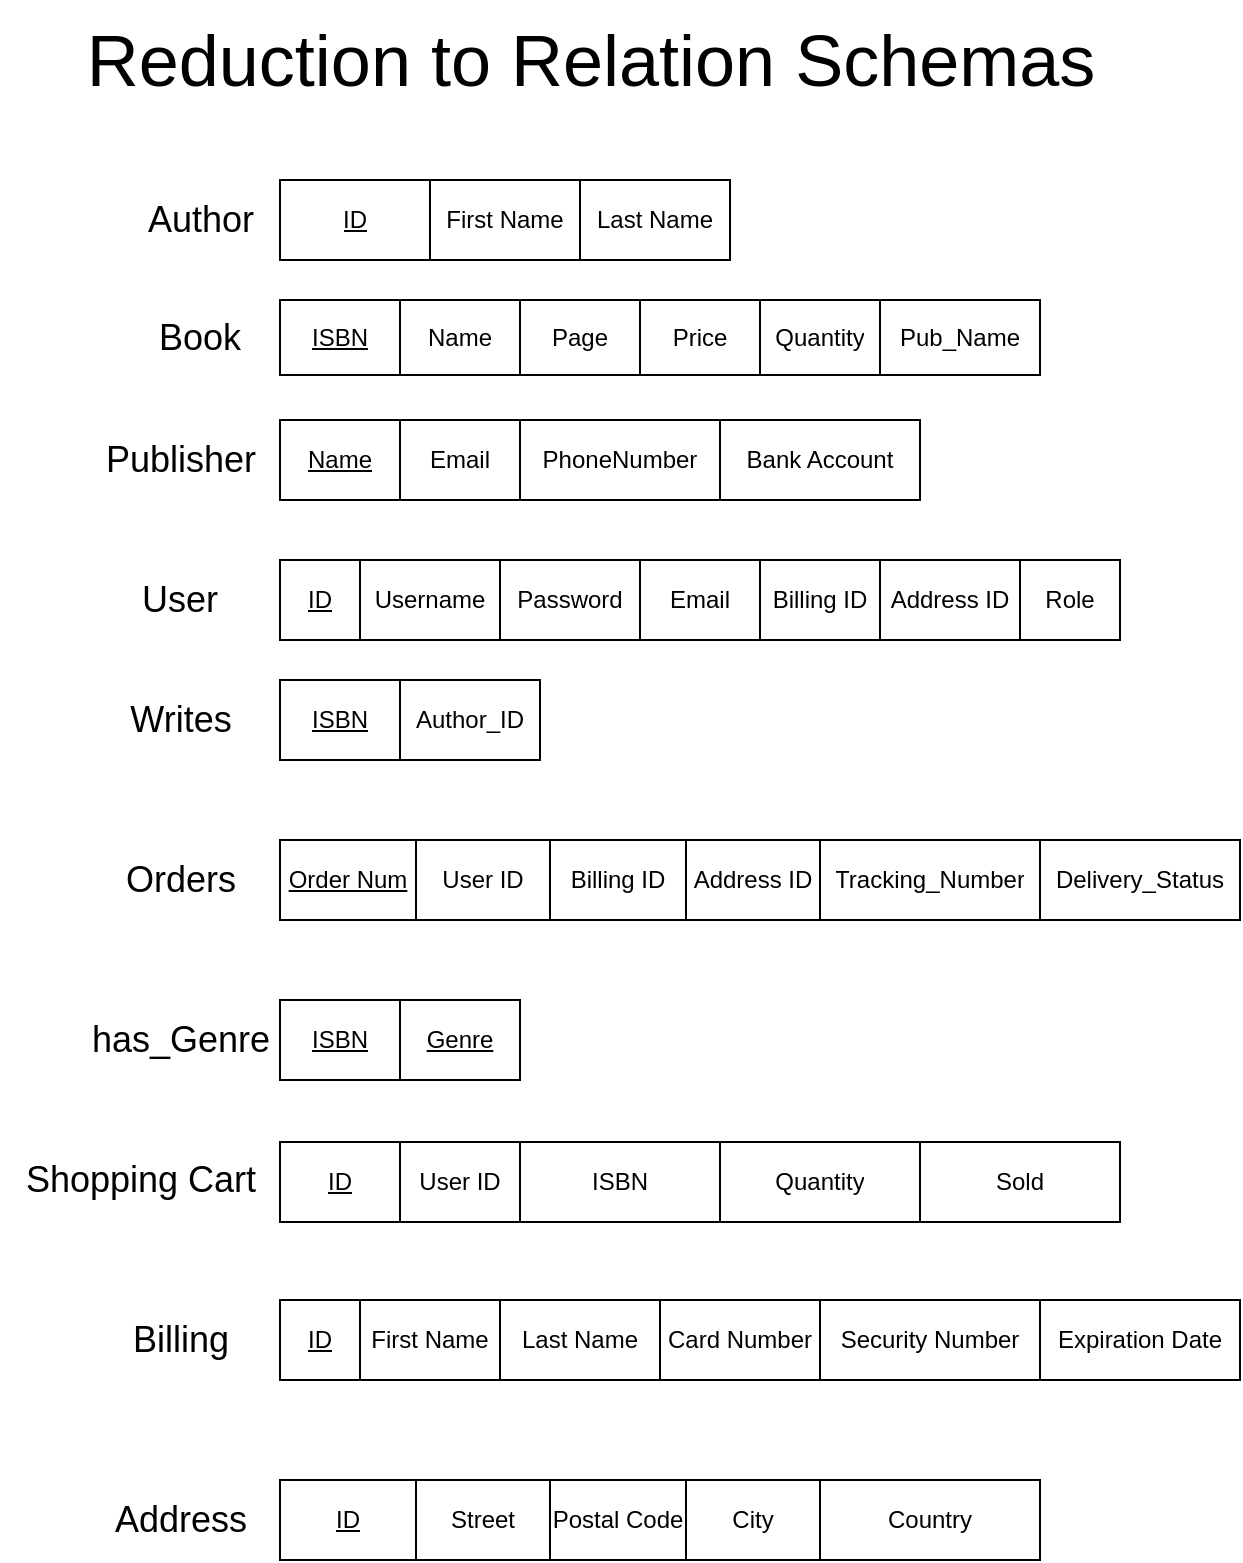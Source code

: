 <mxfile version="20.6.2" type="device" pages="4"><diagram id="qLERZhdT2LrLmOdxyDxF" name="relational schema"><mxGraphModel dx="1022" dy="468" grid="1" gridSize="10" guides="1" tooltips="1" connect="1" arrows="1" fold="1" page="1" pageScale="1" pageWidth="850" pageHeight="1100" math="0" shadow="0"><root><mxCell id="0"/><mxCell id="1" parent="0"/><mxCell id="0p3fhkzg5f5ZyV1x_fPJ-1" value="" style="shape=table;startSize=0;container=1;collapsible=0;childLayout=tableLayout;" parent="1" vertex="1"><mxGeometry x="140" y="110" width="225" height="40" as="geometry"/></mxCell><mxCell id="0p3fhkzg5f5ZyV1x_fPJ-2" value="" style="shape=tableRow;horizontal=0;startSize=0;swimlaneHead=0;swimlaneBody=0;top=0;left=0;bottom=0;right=0;collapsible=0;dropTarget=0;fillColor=none;points=[[0,0.5],[1,0.5]];portConstraint=eastwest;" parent="0p3fhkzg5f5ZyV1x_fPJ-1" vertex="1"><mxGeometry width="225" height="40" as="geometry"/></mxCell><mxCell id="0p3fhkzg5f5ZyV1x_fPJ-3" value="&lt;u&gt;ID&lt;/u&gt;" style="shape=partialRectangle;html=1;whiteSpace=wrap;connectable=0;overflow=hidden;fillColor=none;top=0;left=0;bottom=0;right=0;pointerEvents=1;" parent="0p3fhkzg5f5ZyV1x_fPJ-2" vertex="1"><mxGeometry width="75" height="40" as="geometry"><mxRectangle width="75" height="40" as="alternateBounds"/></mxGeometry></mxCell><mxCell id="0p3fhkzg5f5ZyV1x_fPJ-4" value="First Name" style="shape=partialRectangle;html=1;whiteSpace=wrap;connectable=0;overflow=hidden;fillColor=none;top=0;left=0;bottom=0;right=0;pointerEvents=1;" parent="0p3fhkzg5f5ZyV1x_fPJ-2" vertex="1"><mxGeometry x="75" width="75" height="40" as="geometry"><mxRectangle width="75" height="40" as="alternateBounds"/></mxGeometry></mxCell><mxCell id="0p3fhkzg5f5ZyV1x_fPJ-5" value="Last Name" style="shape=partialRectangle;html=1;whiteSpace=wrap;connectable=0;overflow=hidden;fillColor=none;top=0;left=0;bottom=0;right=0;pointerEvents=1;" parent="0p3fhkzg5f5ZyV1x_fPJ-2" vertex="1"><mxGeometry x="150" width="75" height="40" as="geometry"><mxRectangle width="75" height="40" as="alternateBounds"/></mxGeometry></mxCell><mxCell id="0p3fhkzg5f5ZyV1x_fPJ-12" value="&lt;font style=&quot;font-size: 18px;&quot;&gt;Author&lt;/font&gt;" style="text;html=1;align=center;verticalAlign=middle;resizable=0;points=[];autosize=1;strokeColor=none;fillColor=none;" parent="1" vertex="1"><mxGeometry x="60" y="110" width="80" height="40" as="geometry"/></mxCell><mxCell id="0p3fhkzg5f5ZyV1x_fPJ-13" value="&lt;font style=&quot;font-size: 18px;&quot;&gt;Book&lt;/font&gt;" style="text;html=1;strokeColor=none;fillColor=none;align=center;verticalAlign=middle;whiteSpace=wrap;rounded=0;" parent="1" vertex="1"><mxGeometry x="70" y="173.75" width="60" height="30" as="geometry"/></mxCell><mxCell id="0p3fhkzg5f5ZyV1x_fPJ-14" value="" style="shape=table;startSize=0;container=1;collapsible=0;childLayout=tableLayout;" parent="1" vertex="1"><mxGeometry x="140" y="170" width="380" height="37.5" as="geometry"/></mxCell><mxCell id="0p3fhkzg5f5ZyV1x_fPJ-15" value="" style="shape=tableRow;horizontal=0;startSize=0;swimlaneHead=0;swimlaneBody=0;top=0;left=0;bottom=0;right=0;collapsible=0;dropTarget=0;fillColor=none;points=[[0,0.5],[1,0.5]];portConstraint=eastwest;" parent="0p3fhkzg5f5ZyV1x_fPJ-14" vertex="1"><mxGeometry width="380" height="38" as="geometry"/></mxCell><mxCell id="0p3fhkzg5f5ZyV1x_fPJ-16" value="&lt;u&gt;ISBN&lt;/u&gt;" style="shape=partialRectangle;html=1;whiteSpace=wrap;connectable=0;overflow=hidden;fillColor=none;top=0;left=0;bottom=0;right=0;pointerEvents=1;" parent="0p3fhkzg5f5ZyV1x_fPJ-15" vertex="1"><mxGeometry width="60" height="38" as="geometry"><mxRectangle width="60" height="38" as="alternateBounds"/></mxGeometry></mxCell><mxCell id="0p3fhkzg5f5ZyV1x_fPJ-17" value="Name" style="shape=partialRectangle;html=1;whiteSpace=wrap;connectable=0;overflow=hidden;fillColor=none;top=0;left=0;bottom=0;right=0;pointerEvents=1;" parent="0p3fhkzg5f5ZyV1x_fPJ-15" vertex="1"><mxGeometry x="60" width="60" height="38" as="geometry"><mxRectangle width="60" height="38" as="alternateBounds"/></mxGeometry></mxCell><mxCell id="0p3fhkzg5f5ZyV1x_fPJ-18" value="Page" style="shape=partialRectangle;html=1;whiteSpace=wrap;connectable=0;overflow=hidden;fillColor=none;top=0;left=0;bottom=0;right=0;pointerEvents=1;" parent="0p3fhkzg5f5ZyV1x_fPJ-15" vertex="1"><mxGeometry x="120" width="60" height="38" as="geometry"><mxRectangle width="60" height="38" as="alternateBounds"/></mxGeometry></mxCell><mxCell id="0p3fhkzg5f5ZyV1x_fPJ-19" value="Price" style="shape=partialRectangle;html=1;whiteSpace=wrap;connectable=0;overflow=hidden;fillColor=none;top=0;left=0;bottom=0;right=0;pointerEvents=1;" parent="0p3fhkzg5f5ZyV1x_fPJ-15" vertex="1"><mxGeometry x="180" width="60" height="38" as="geometry"><mxRectangle width="60" height="38" as="alternateBounds"/></mxGeometry></mxCell><mxCell id="0p3fhkzg5f5ZyV1x_fPJ-20" value="Quantity" style="shape=partialRectangle;html=1;whiteSpace=wrap;connectable=0;overflow=hidden;fillColor=none;top=0;left=0;bottom=0;right=0;pointerEvents=1;" parent="0p3fhkzg5f5ZyV1x_fPJ-15" vertex="1"><mxGeometry x="240" width="60" height="38" as="geometry"><mxRectangle width="60" height="38" as="alternateBounds"/></mxGeometry></mxCell><mxCell id="0p3fhkzg5f5ZyV1x_fPJ-21" value="Pub_Name" style="shape=partialRectangle;html=1;whiteSpace=wrap;connectable=0;overflow=hidden;fillColor=none;top=0;left=0;bottom=0;right=0;pointerEvents=1;" parent="0p3fhkzg5f5ZyV1x_fPJ-15" vertex="1"><mxGeometry x="300" width="80" height="38" as="geometry"><mxRectangle width="80" height="38" as="alternateBounds"/></mxGeometry></mxCell><mxCell id="0p3fhkzg5f5ZyV1x_fPJ-24" value="&lt;font style=&quot;font-size: 18px;&quot;&gt;User&lt;/font&gt;" style="text;html=1;strokeColor=none;fillColor=none;align=center;verticalAlign=middle;whiteSpace=wrap;rounded=0;" parent="1" vertex="1"><mxGeometry x="60" y="305" width="60" height="30" as="geometry"/></mxCell><mxCell id="0p3fhkzg5f5ZyV1x_fPJ-25" value="&lt;font style=&quot;font-size: 18px;&quot;&gt;Publisher&lt;/font&gt;" style="text;html=1;align=center;verticalAlign=middle;resizable=0;points=[];autosize=1;strokeColor=none;fillColor=none;" parent="1" vertex="1"><mxGeometry x="40" y="230" width="100" height="40" as="geometry"/></mxCell><mxCell id="0p3fhkzg5f5ZyV1x_fPJ-26" value="&lt;font style=&quot;font-size: 18px;&quot;&gt;Orders&lt;/font&gt;" style="text;html=1;align=center;verticalAlign=middle;resizable=0;points=[];autosize=1;strokeColor=none;fillColor=none;" parent="1" vertex="1"><mxGeometry x="50" y="440" width="80" height="40" as="geometry"/></mxCell><mxCell id="0p3fhkzg5f5ZyV1x_fPJ-27" value="" style="shape=table;startSize=0;container=1;collapsible=0;childLayout=tableLayout;" parent="1" vertex="1"><mxGeometry x="140" y="300" width="420" height="40" as="geometry"/></mxCell><mxCell id="0p3fhkzg5f5ZyV1x_fPJ-28" value="" style="shape=tableRow;horizontal=0;startSize=0;swimlaneHead=0;swimlaneBody=0;top=0;left=0;bottom=0;right=0;collapsible=0;dropTarget=0;fillColor=none;points=[[0,0.5],[1,0.5]];portConstraint=eastwest;" parent="0p3fhkzg5f5ZyV1x_fPJ-27" vertex="1"><mxGeometry width="420" height="40" as="geometry"/></mxCell><mxCell id="0p3fhkzg5f5ZyV1x_fPJ-29" value="&lt;u&gt;ID&lt;/u&gt;" style="shape=partialRectangle;html=1;whiteSpace=wrap;connectable=0;overflow=hidden;fillColor=none;top=0;left=0;bottom=0;right=0;pointerEvents=1;" parent="0p3fhkzg5f5ZyV1x_fPJ-28" vertex="1"><mxGeometry width="40" height="40" as="geometry"><mxRectangle width="40" height="40" as="alternateBounds"/></mxGeometry></mxCell><mxCell id="0p3fhkzg5f5ZyV1x_fPJ-30" value="Username" style="shape=partialRectangle;html=1;whiteSpace=wrap;connectable=0;overflow=hidden;fillColor=none;top=0;left=0;bottom=0;right=0;pointerEvents=1;" parent="0p3fhkzg5f5ZyV1x_fPJ-28" vertex="1"><mxGeometry x="40" width="70" height="40" as="geometry"><mxRectangle width="70" height="40" as="alternateBounds"/></mxGeometry></mxCell><mxCell id="0p3fhkzg5f5ZyV1x_fPJ-31" value="Password" style="shape=partialRectangle;html=1;whiteSpace=wrap;connectable=0;overflow=hidden;fillColor=none;top=0;left=0;bottom=0;right=0;pointerEvents=1;" parent="0p3fhkzg5f5ZyV1x_fPJ-28" vertex="1"><mxGeometry x="110" width="70" height="40" as="geometry"><mxRectangle width="70" height="40" as="alternateBounds"/></mxGeometry></mxCell><mxCell id="0p3fhkzg5f5ZyV1x_fPJ-32" value="Email" style="shape=partialRectangle;html=1;whiteSpace=wrap;connectable=0;overflow=hidden;fillColor=none;top=0;left=0;bottom=0;right=0;pointerEvents=1;" parent="0p3fhkzg5f5ZyV1x_fPJ-28" vertex="1"><mxGeometry x="180" width="60" height="40" as="geometry"><mxRectangle width="60" height="40" as="alternateBounds"/></mxGeometry></mxCell><mxCell id="0p3fhkzg5f5ZyV1x_fPJ-33" value="Billing ID" style="shape=partialRectangle;html=1;whiteSpace=wrap;connectable=0;overflow=hidden;fillColor=none;top=0;left=0;bottom=0;right=0;pointerEvents=1;" parent="0p3fhkzg5f5ZyV1x_fPJ-28" vertex="1"><mxGeometry x="240" width="60" height="40" as="geometry"><mxRectangle width="60" height="40" as="alternateBounds"/></mxGeometry></mxCell><mxCell id="KZf4htx_pbYzSGsEQLTw-73" value="Address ID" style="shape=partialRectangle;html=1;whiteSpace=wrap;connectable=0;overflow=hidden;fillColor=none;top=0;left=0;bottom=0;right=0;pointerEvents=1;" parent="0p3fhkzg5f5ZyV1x_fPJ-28" vertex="1"><mxGeometry x="300" width="70" height="40" as="geometry"><mxRectangle width="70" height="40" as="alternateBounds"/></mxGeometry></mxCell><mxCell id="KZf4htx_pbYzSGsEQLTw-72" value="Role" style="shape=partialRectangle;html=1;whiteSpace=wrap;connectable=0;overflow=hidden;fillColor=none;top=0;left=0;bottom=0;right=0;pointerEvents=1;" parent="0p3fhkzg5f5ZyV1x_fPJ-28" vertex="1"><mxGeometry x="370" width="50" height="40" as="geometry"><mxRectangle width="50" height="40" as="alternateBounds"/></mxGeometry></mxCell><mxCell id="0p3fhkzg5f5ZyV1x_fPJ-34" value="" style="shape=table;startSize=0;container=1;collapsible=0;childLayout=tableLayout;" parent="1" vertex="1"><mxGeometry x="140" y="230" width="320" height="40" as="geometry"/></mxCell><mxCell id="0p3fhkzg5f5ZyV1x_fPJ-35" value="" style="shape=tableRow;horizontal=0;startSize=0;swimlaneHead=0;swimlaneBody=0;top=0;left=0;bottom=0;right=0;collapsible=0;dropTarget=0;fillColor=none;points=[[0,0.5],[1,0.5]];portConstraint=eastwest;" parent="0p3fhkzg5f5ZyV1x_fPJ-34" vertex="1"><mxGeometry width="320" height="40" as="geometry"/></mxCell><mxCell id="0p3fhkzg5f5ZyV1x_fPJ-36" value="&lt;u&gt;Name&lt;/u&gt;" style="shape=partialRectangle;html=1;whiteSpace=wrap;connectable=0;overflow=hidden;fillColor=none;top=0;left=0;bottom=0;right=0;pointerEvents=1;" parent="0p3fhkzg5f5ZyV1x_fPJ-35" vertex="1"><mxGeometry width="60" height="40" as="geometry"><mxRectangle width="60" height="40" as="alternateBounds"/></mxGeometry></mxCell><mxCell id="0p3fhkzg5f5ZyV1x_fPJ-37" value="Email" style="shape=partialRectangle;html=1;whiteSpace=wrap;connectable=0;overflow=hidden;fillColor=none;top=0;left=0;bottom=0;right=0;pointerEvents=1;" parent="0p3fhkzg5f5ZyV1x_fPJ-35" vertex="1"><mxGeometry x="60" width="60" height="40" as="geometry"><mxRectangle width="60" height="40" as="alternateBounds"/></mxGeometry></mxCell><mxCell id="0p3fhkzg5f5ZyV1x_fPJ-38" value="PhoneNumber" style="shape=partialRectangle;html=1;whiteSpace=wrap;connectable=0;overflow=hidden;fillColor=none;top=0;left=0;bottom=0;right=0;pointerEvents=1;" parent="0p3fhkzg5f5ZyV1x_fPJ-35" vertex="1"><mxGeometry x="120" width="100" height="40" as="geometry"><mxRectangle width="100" height="40" as="alternateBounds"/></mxGeometry></mxCell><mxCell id="axC4mNvz7sefWDSHnTr2-2" value="Bank Account" style="shape=partialRectangle;html=1;whiteSpace=wrap;connectable=0;overflow=hidden;fillColor=none;top=0;left=0;bottom=0;right=0;pointerEvents=1;" vertex="1" parent="0p3fhkzg5f5ZyV1x_fPJ-35"><mxGeometry x="220" width="100" height="40" as="geometry"><mxRectangle width="100" height="40" as="alternateBounds"/></mxGeometry></mxCell><mxCell id="0p3fhkzg5f5ZyV1x_fPJ-40" value="" style="shape=table;startSize=0;container=1;collapsible=0;childLayout=tableLayout;" parent="1" vertex="1"><mxGeometry x="140" y="440" width="480" height="40" as="geometry"/></mxCell><mxCell id="0p3fhkzg5f5ZyV1x_fPJ-41" value="" style="shape=tableRow;horizontal=0;startSize=0;swimlaneHead=0;swimlaneBody=0;top=0;left=0;bottom=0;right=0;collapsible=0;dropTarget=0;fillColor=none;points=[[0,0.5],[1,0.5]];portConstraint=eastwest;" parent="0p3fhkzg5f5ZyV1x_fPJ-40" vertex="1"><mxGeometry width="480" height="40" as="geometry"/></mxCell><mxCell id="0p3fhkzg5f5ZyV1x_fPJ-42" value="&lt;u&gt;Order Num&lt;/u&gt;" style="shape=partialRectangle;html=1;whiteSpace=wrap;connectable=0;overflow=hidden;fillColor=none;top=0;left=0;bottom=0;right=0;pointerEvents=1;" parent="0p3fhkzg5f5ZyV1x_fPJ-41" vertex="1"><mxGeometry width="68" height="40" as="geometry"><mxRectangle width="68" height="40" as="alternateBounds"/></mxGeometry></mxCell><mxCell id="0p3fhkzg5f5ZyV1x_fPJ-43" value="User ID" style="shape=partialRectangle;html=1;whiteSpace=wrap;connectable=0;overflow=hidden;fillColor=none;top=0;left=0;bottom=0;right=0;pointerEvents=1;" parent="0p3fhkzg5f5ZyV1x_fPJ-41" vertex="1"><mxGeometry x="68" width="67" height="40" as="geometry"><mxRectangle width="67" height="40" as="alternateBounds"/></mxGeometry></mxCell><mxCell id="0p3fhkzg5f5ZyV1x_fPJ-44" value="Billing ID" style="shape=partialRectangle;html=1;whiteSpace=wrap;connectable=0;overflow=hidden;fillColor=none;top=0;left=0;bottom=0;right=0;pointerEvents=1;" parent="0p3fhkzg5f5ZyV1x_fPJ-41" vertex="1"><mxGeometry x="135" width="68" height="40" as="geometry"><mxRectangle width="68" height="40" as="alternateBounds"/></mxGeometry></mxCell><mxCell id="0p3fhkzg5f5ZyV1x_fPJ-45" value="Address ID" style="shape=partialRectangle;html=1;whiteSpace=wrap;connectable=0;overflow=hidden;fillColor=none;top=0;left=0;bottom=0;right=0;pointerEvents=1;" parent="0p3fhkzg5f5ZyV1x_fPJ-41" vertex="1"><mxGeometry x="203" width="67" height="40" as="geometry"><mxRectangle width="67" height="40" as="alternateBounds"/></mxGeometry></mxCell><mxCell id="0p3fhkzg5f5ZyV1x_fPJ-46" value="Tracking_Number" style="shape=partialRectangle;html=1;whiteSpace=wrap;connectable=0;overflow=hidden;fillColor=none;top=0;left=0;bottom=0;right=0;pointerEvents=1;" parent="0p3fhkzg5f5ZyV1x_fPJ-41" vertex="1"><mxGeometry x="270" width="110" height="40" as="geometry"><mxRectangle width="110" height="40" as="alternateBounds"/></mxGeometry></mxCell><mxCell id="0p3fhkzg5f5ZyV1x_fPJ-47" value="Delivery_Status" style="shape=partialRectangle;html=1;whiteSpace=wrap;connectable=0;overflow=hidden;fillColor=none;top=0;left=0;bottom=0;right=0;pointerEvents=1;" parent="0p3fhkzg5f5ZyV1x_fPJ-41" vertex="1"><mxGeometry x="380" width="100" height="40" as="geometry"><mxRectangle width="100" height="40" as="alternateBounds"/></mxGeometry></mxCell><mxCell id="KZf4htx_pbYzSGsEQLTw-74" value="" style="shape=table;startSize=0;container=1;collapsible=0;childLayout=tableLayout;" parent="1" vertex="1"><mxGeometry x="140" y="360" width="130" height="40" as="geometry"/></mxCell><mxCell id="KZf4htx_pbYzSGsEQLTw-75" value="" style="shape=tableRow;horizontal=0;startSize=0;swimlaneHead=0;swimlaneBody=0;top=0;left=0;bottom=0;right=0;collapsible=0;dropTarget=0;fillColor=none;points=[[0,0.5],[1,0.5]];portConstraint=eastwest;" parent="KZf4htx_pbYzSGsEQLTw-74" vertex="1"><mxGeometry width="130" height="40" as="geometry"/></mxCell><mxCell id="KZf4htx_pbYzSGsEQLTw-76" value="&lt;u&gt;ISBN&lt;/u&gt;" style="shape=partialRectangle;html=1;whiteSpace=wrap;connectable=0;overflow=hidden;fillColor=none;top=0;left=0;bottom=0;right=0;pointerEvents=1;" parent="KZf4htx_pbYzSGsEQLTw-75" vertex="1"><mxGeometry width="60" height="40" as="geometry"><mxRectangle width="60" height="40" as="alternateBounds"/></mxGeometry></mxCell><mxCell id="KZf4htx_pbYzSGsEQLTw-77" value="Author_ID" style="shape=partialRectangle;html=1;whiteSpace=wrap;connectable=0;overflow=hidden;fillColor=none;top=0;left=0;bottom=0;right=0;pointerEvents=1;" parent="KZf4htx_pbYzSGsEQLTw-75" vertex="1"><mxGeometry x="60" width="70" height="40" as="geometry"><mxRectangle width="70" height="40" as="alternateBounds"/></mxGeometry></mxCell><mxCell id="KZf4htx_pbYzSGsEQLTw-79" value="&lt;font style=&quot;font-size: 18px;&quot;&gt;Writes&lt;/font&gt;" style="text;html=1;align=center;verticalAlign=middle;resizable=0;points=[];autosize=1;strokeColor=none;fillColor=none;" parent="1" vertex="1"><mxGeometry x="55" y="360" width="70" height="40" as="geometry"/></mxCell><mxCell id="KZf4htx_pbYzSGsEQLTw-80" value="&lt;font style=&quot;font-size: 18px;&quot;&gt;has_Genre&lt;/font&gt;" style="text;html=1;align=center;verticalAlign=middle;resizable=0;points=[];autosize=1;strokeColor=none;fillColor=none;" parent="1" vertex="1"><mxGeometry x="35" y="520" width="110" height="40" as="geometry"/></mxCell><mxCell id="KZf4htx_pbYzSGsEQLTw-81" value="" style="shape=table;startSize=0;container=1;collapsible=0;childLayout=tableLayout;" parent="1" vertex="1"><mxGeometry x="140" y="520" width="120" height="40" as="geometry"/></mxCell><mxCell id="KZf4htx_pbYzSGsEQLTw-82" value="" style="shape=tableRow;horizontal=0;startSize=0;swimlaneHead=0;swimlaneBody=0;top=0;left=0;bottom=0;right=0;collapsible=0;dropTarget=0;fillColor=none;points=[[0,0.5],[1,0.5]];portConstraint=eastwest;" parent="KZf4htx_pbYzSGsEQLTw-81" vertex="1"><mxGeometry width="120" height="40" as="geometry"/></mxCell><mxCell id="KZf4htx_pbYzSGsEQLTw-83" value="&lt;u&gt;ISBN&lt;/u&gt;" style="shape=partialRectangle;html=1;whiteSpace=wrap;connectable=0;overflow=hidden;fillColor=none;top=0;left=0;bottom=0;right=0;pointerEvents=1;" parent="KZf4htx_pbYzSGsEQLTw-82" vertex="1"><mxGeometry width="60" height="40" as="geometry"><mxRectangle width="60" height="40" as="alternateBounds"/></mxGeometry></mxCell><mxCell id="KZf4htx_pbYzSGsEQLTw-84" value="&lt;u&gt;Genre&lt;/u&gt;" style="shape=partialRectangle;html=1;whiteSpace=wrap;connectable=0;overflow=hidden;fillColor=none;top=0;left=0;bottom=0;right=0;pointerEvents=1;" parent="KZf4htx_pbYzSGsEQLTw-82" vertex="1"><mxGeometry x="60" width="60" height="40" as="geometry"><mxRectangle width="60" height="40" as="alternateBounds"/></mxGeometry></mxCell><mxCell id="KZf4htx_pbYzSGsEQLTw-86" value="&lt;font style=&quot;font-size: 18px;&quot;&gt;Shopping Cart&lt;/font&gt;" style="text;html=1;align=center;verticalAlign=middle;resizable=0;points=[];autosize=1;strokeColor=none;fillColor=none;" parent="1" vertex="1"><mxGeometry y="590" width="140" height="40" as="geometry"/></mxCell><mxCell id="KZf4htx_pbYzSGsEQLTw-87" value="" style="shape=table;startSize=0;container=1;collapsible=0;childLayout=tableLayout;" parent="1" vertex="1"><mxGeometry x="140" y="591" width="420" height="40" as="geometry"/></mxCell><mxCell id="KZf4htx_pbYzSGsEQLTw-88" value="" style="shape=tableRow;horizontal=0;startSize=0;swimlaneHead=0;swimlaneBody=0;top=0;left=0;bottom=0;right=0;collapsible=0;dropTarget=0;fillColor=none;points=[[0,0.5],[1,0.5]];portConstraint=eastwest;" parent="KZf4htx_pbYzSGsEQLTw-87" vertex="1"><mxGeometry width="420" height="40" as="geometry"/></mxCell><mxCell id="KZf4htx_pbYzSGsEQLTw-89" value="&lt;u&gt;ID&lt;/u&gt;" style="shape=partialRectangle;html=1;whiteSpace=wrap;connectable=0;overflow=hidden;fillColor=none;top=0;left=0;bottom=0;right=0;pointerEvents=1;" parent="KZf4htx_pbYzSGsEQLTw-88" vertex="1"><mxGeometry width="60" height="40" as="geometry"><mxRectangle width="60" height="40" as="alternateBounds"/></mxGeometry></mxCell><mxCell id="KZf4htx_pbYzSGsEQLTw-90" value="User ID" style="shape=partialRectangle;html=1;whiteSpace=wrap;connectable=0;overflow=hidden;fillColor=none;top=0;left=0;bottom=0;right=0;pointerEvents=1;" parent="KZf4htx_pbYzSGsEQLTw-88" vertex="1"><mxGeometry x="60" width="60" height="40" as="geometry"><mxRectangle width="60" height="40" as="alternateBounds"/></mxGeometry></mxCell><mxCell id="KZf4htx_pbYzSGsEQLTw-91" value="ISBN" style="shape=partialRectangle;html=1;whiteSpace=wrap;connectable=0;overflow=hidden;fillColor=none;top=0;left=0;bottom=0;right=0;pointerEvents=1;" parent="KZf4htx_pbYzSGsEQLTw-88" vertex="1"><mxGeometry x="120" width="100" height="40" as="geometry"><mxRectangle width="100" height="40" as="alternateBounds"/></mxGeometry></mxCell><mxCell id="KZf4htx_pbYzSGsEQLTw-92" value="Quantity" style="shape=partialRectangle;html=1;whiteSpace=wrap;connectable=0;overflow=hidden;fillColor=none;top=0;left=0;bottom=0;right=0;pointerEvents=1;" parent="KZf4htx_pbYzSGsEQLTw-88" vertex="1"><mxGeometry x="220" width="100" height="40" as="geometry"><mxRectangle width="100" height="40" as="alternateBounds"/></mxGeometry></mxCell><mxCell id="axC4mNvz7sefWDSHnTr2-1" value="Sold" style="shape=partialRectangle;html=1;whiteSpace=wrap;connectable=0;overflow=hidden;fillColor=none;top=0;left=0;bottom=0;right=0;pointerEvents=1;" vertex="1" parent="KZf4htx_pbYzSGsEQLTw-88"><mxGeometry x="320" width="100" height="40" as="geometry"><mxRectangle width="100" height="40" as="alternateBounds"/></mxGeometry></mxCell><mxCell id="KZf4htx_pbYzSGsEQLTw-94" value="&lt;font style=&quot;font-size: 18px;&quot;&gt;Billing&lt;/font&gt;" style="text;html=1;align=center;verticalAlign=middle;resizable=0;points=[];autosize=1;strokeColor=none;fillColor=none;" parent="1" vertex="1"><mxGeometry x="55" y="670" width="70" height="40" as="geometry"/></mxCell><mxCell id="KZf4htx_pbYzSGsEQLTw-95" value="" style="shape=table;startSize=0;container=1;collapsible=0;childLayout=tableLayout;" parent="1" vertex="1"><mxGeometry x="140" y="670" width="480" height="40" as="geometry"/></mxCell><mxCell id="KZf4htx_pbYzSGsEQLTw-96" value="" style="shape=tableRow;horizontal=0;startSize=0;swimlaneHead=0;swimlaneBody=0;top=0;left=0;bottom=0;right=0;collapsible=0;dropTarget=0;fillColor=none;points=[[0,0.5],[1,0.5]];portConstraint=eastwest;" parent="KZf4htx_pbYzSGsEQLTw-95" vertex="1"><mxGeometry width="480" height="40" as="geometry"/></mxCell><mxCell id="KZf4htx_pbYzSGsEQLTw-97" value="&lt;u&gt;ID&lt;/u&gt;" style="shape=partialRectangle;html=1;whiteSpace=wrap;connectable=0;overflow=hidden;fillColor=none;top=0;left=0;bottom=0;right=0;pointerEvents=1;" parent="KZf4htx_pbYzSGsEQLTw-96" vertex="1"><mxGeometry width="40" height="40" as="geometry"><mxRectangle width="40" height="40" as="alternateBounds"/></mxGeometry></mxCell><mxCell id="KZf4htx_pbYzSGsEQLTw-98" value="First Name" style="shape=partialRectangle;html=1;whiteSpace=wrap;connectable=0;overflow=hidden;fillColor=none;top=0;left=0;bottom=0;right=0;pointerEvents=1;" parent="KZf4htx_pbYzSGsEQLTw-96" vertex="1"><mxGeometry x="40" width="70" height="40" as="geometry"><mxRectangle width="70" height="40" as="alternateBounds"/></mxGeometry></mxCell><mxCell id="KZf4htx_pbYzSGsEQLTw-99" value="Last Name" style="shape=partialRectangle;html=1;whiteSpace=wrap;connectable=0;overflow=hidden;fillColor=none;top=0;left=0;bottom=0;right=0;pointerEvents=1;" parent="KZf4htx_pbYzSGsEQLTw-96" vertex="1"><mxGeometry x="110" width="80" height="40" as="geometry"><mxRectangle width="80" height="40" as="alternateBounds"/></mxGeometry></mxCell><mxCell id="KZf4htx_pbYzSGsEQLTw-100" value="Card Number" style="shape=partialRectangle;html=1;whiteSpace=wrap;connectable=0;overflow=hidden;fillColor=none;top=0;left=0;bottom=0;right=0;pointerEvents=1;" parent="KZf4htx_pbYzSGsEQLTw-96" vertex="1"><mxGeometry x="190" width="80" height="40" as="geometry"><mxRectangle width="80" height="40" as="alternateBounds"/></mxGeometry></mxCell><mxCell id="KZf4htx_pbYzSGsEQLTw-101" value="Security Number" style="shape=partialRectangle;html=1;whiteSpace=wrap;connectable=0;overflow=hidden;fillColor=none;top=0;left=0;bottom=0;right=0;pointerEvents=1;" parent="KZf4htx_pbYzSGsEQLTw-96" vertex="1"><mxGeometry x="270" width="110" height="40" as="geometry"><mxRectangle width="110" height="40" as="alternateBounds"/></mxGeometry></mxCell><mxCell id="KZf4htx_pbYzSGsEQLTw-102" value="Expiration Date" style="shape=partialRectangle;html=1;whiteSpace=wrap;connectable=0;overflow=hidden;fillColor=none;top=0;left=0;bottom=0;right=0;pointerEvents=1;" parent="KZf4htx_pbYzSGsEQLTw-96" vertex="1"><mxGeometry x="380" width="100" height="40" as="geometry"><mxRectangle width="100" height="40" as="alternateBounds"/></mxGeometry></mxCell><mxCell id="KZf4htx_pbYzSGsEQLTw-103" value="&lt;font style=&quot;font-size: 18px;&quot;&gt;Address&lt;/font&gt;" style="text;html=1;align=center;verticalAlign=middle;resizable=0;points=[];autosize=1;strokeColor=none;fillColor=none;" parent="1" vertex="1"><mxGeometry x="45" y="760" width="90" height="40" as="geometry"/></mxCell><mxCell id="KZf4htx_pbYzSGsEQLTw-104" value="" style="shape=table;startSize=0;container=1;collapsible=0;childLayout=tableLayout;" parent="1" vertex="1"><mxGeometry x="140" y="760" width="380" height="40" as="geometry"/></mxCell><mxCell id="KZf4htx_pbYzSGsEQLTw-105" value="" style="shape=tableRow;horizontal=0;startSize=0;swimlaneHead=0;swimlaneBody=0;top=0;left=0;bottom=0;right=0;collapsible=0;dropTarget=0;fillColor=none;points=[[0,0.5],[1,0.5]];portConstraint=eastwest;" parent="KZf4htx_pbYzSGsEQLTw-104" vertex="1"><mxGeometry width="380" height="40" as="geometry"/></mxCell><mxCell id="KZf4htx_pbYzSGsEQLTw-106" value="&lt;u&gt;ID&lt;/u&gt;" style="shape=partialRectangle;html=1;whiteSpace=wrap;connectable=0;overflow=hidden;fillColor=none;top=0;left=0;bottom=0;right=0;pointerEvents=1;" parent="KZf4htx_pbYzSGsEQLTw-105" vertex="1"><mxGeometry width="68" height="40" as="geometry"><mxRectangle width="68" height="40" as="alternateBounds"/></mxGeometry></mxCell><mxCell id="KZf4htx_pbYzSGsEQLTw-107" value="Street" style="shape=partialRectangle;html=1;whiteSpace=wrap;connectable=0;overflow=hidden;fillColor=none;top=0;left=0;bottom=0;right=0;pointerEvents=1;" parent="KZf4htx_pbYzSGsEQLTw-105" vertex="1"><mxGeometry x="68" width="67" height="40" as="geometry"><mxRectangle width="67" height="40" as="alternateBounds"/></mxGeometry></mxCell><mxCell id="KZf4htx_pbYzSGsEQLTw-108" value="Postal Code" style="shape=partialRectangle;html=1;whiteSpace=wrap;connectable=0;overflow=hidden;fillColor=none;top=0;left=0;bottom=0;right=0;pointerEvents=1;" parent="KZf4htx_pbYzSGsEQLTw-105" vertex="1"><mxGeometry x="135" width="68" height="40" as="geometry"><mxRectangle width="68" height="40" as="alternateBounds"/></mxGeometry></mxCell><mxCell id="KZf4htx_pbYzSGsEQLTw-109" value="City" style="shape=partialRectangle;html=1;whiteSpace=wrap;connectable=0;overflow=hidden;fillColor=none;top=0;left=0;bottom=0;right=0;pointerEvents=1;" parent="KZf4htx_pbYzSGsEQLTw-105" vertex="1"><mxGeometry x="203" width="67" height="40" as="geometry"><mxRectangle width="67" height="40" as="alternateBounds"/></mxGeometry></mxCell><mxCell id="KZf4htx_pbYzSGsEQLTw-110" value="Country" style="shape=partialRectangle;html=1;whiteSpace=wrap;connectable=0;overflow=hidden;fillColor=none;top=0;left=0;bottom=0;right=0;pointerEvents=1;" parent="KZf4htx_pbYzSGsEQLTw-105" vertex="1"><mxGeometry x="270" width="110" height="40" as="geometry"><mxRectangle width="110" height="40" as="alternateBounds"/></mxGeometry></mxCell><mxCell id="jh75r5Dm3ItSNLrnAg6S-1" value="Reduction to Relation Schemas" style="text;html=1;align=center;verticalAlign=middle;resizable=0;points=[];autosize=1;strokeColor=none;fillColor=none;fontSize=36;" vertex="1" parent="1"><mxGeometry x="30" y="20" width="530" height="60" as="geometry"/></mxCell></root></mxGraphModel></diagram><diagram id="hRzSIW2UTKv37lxWMFR-" name="er-diagram"><mxGraphModel dx="1022" dy="468" grid="1" gridSize="10" guides="1" tooltips="1" connect="1" arrows="1" fold="1" page="1" pageScale="1" pageWidth="850" pageHeight="1100" math="0" shadow="0"><root><mxCell id="0"/><mxCell id="1" parent="0"/><mxCell id="EvTr_nONfSHSueUvl63t-1" value="Author" style="swimlane;fontStyle=0;childLayout=stackLayout;horizontal=1;startSize=30;horizontalStack=0;resizeParent=1;resizeParentMax=0;resizeLast=0;collapsible=1;marginBottom=0;whiteSpace=wrap;html=1;fillColor=#7DDCFF;" parent="1" vertex="1"><mxGeometry x="80" y="500" width="80" height="120" as="geometry"/></mxCell><mxCell id="EvTr_nONfSHSueUvl63t-2" value="&lt;u&gt;ID&lt;/u&gt;" style="text;strokeColor=none;fillColor=none;align=left;verticalAlign=middle;spacingLeft=4;spacingRight=4;overflow=hidden;points=[[0,0.5],[1,0.5]];portConstraint=eastwest;rotatable=0;whiteSpace=wrap;html=1;" parent="EvTr_nONfSHSueUvl63t-1" vertex="1"><mxGeometry y="30" width="80" height="30" as="geometry"/></mxCell><mxCell id="EvTr_nONfSHSueUvl63t-3" value="First Name" style="text;strokeColor=none;fillColor=none;align=left;verticalAlign=middle;spacingLeft=4;spacingRight=4;overflow=hidden;points=[[0,0.5],[1,0.5]];portConstraint=eastwest;rotatable=0;whiteSpace=wrap;html=1;" parent="EvTr_nONfSHSueUvl63t-1" vertex="1"><mxGeometry y="60" width="80" height="30" as="geometry"/></mxCell><mxCell id="EvTr_nONfSHSueUvl63t-4" value="Last Name" style="text;strokeColor=none;fillColor=none;align=left;verticalAlign=middle;spacingLeft=4;spacingRight=4;overflow=hidden;points=[[0,0.5],[1,0.5]];portConstraint=eastwest;rotatable=0;whiteSpace=wrap;html=1;" parent="EvTr_nONfSHSueUvl63t-1" vertex="1"><mxGeometry y="90" width="80" height="30" as="geometry"/></mxCell><mxCell id="EvTr_nONfSHSueUvl63t-10" value="Books" style="swimlane;fontStyle=0;childLayout=stackLayout;horizontal=1;startSize=30;horizontalStack=0;resizeParent=1;resizeParentMax=0;resizeLast=0;collapsible=1;marginBottom=0;whiteSpace=wrap;html=1;fillColor=#7DDCFF;" parent="1" vertex="1"><mxGeometry x="380" y="490" width="140" height="270" as="geometry"/></mxCell><mxCell id="EvTr_nONfSHSueUvl63t-11" value="&lt;u&gt;ISBN&lt;/u&gt;" style="text;strokeColor=none;fillColor=none;align=left;verticalAlign=middle;spacingLeft=4;spacingRight=4;overflow=hidden;points=[[0,0.5],[1,0.5]];portConstraint=eastwest;rotatable=0;whiteSpace=wrap;html=1;" parent="EvTr_nONfSHSueUvl63t-10" vertex="1"><mxGeometry y="30" width="140" height="30" as="geometry"/></mxCell><mxCell id="EvTr_nONfSHSueUvl63t-12" value="Name" style="text;strokeColor=none;fillColor=none;align=left;verticalAlign=middle;spacingLeft=4;spacingRight=4;overflow=hidden;points=[[0,0.5],[1,0.5]];portConstraint=eastwest;rotatable=0;whiteSpace=wrap;html=1;" parent="EvTr_nONfSHSueUvl63t-10" vertex="1"><mxGeometry y="60" width="140" height="30" as="geometry"/></mxCell><mxCell id="KhEi5gL1PTqyw_JIn0gq-12" value="A_ID" style="text;strokeColor=none;fillColor=none;align=left;verticalAlign=middle;spacingLeft=4;spacingRight=4;overflow=hidden;points=[[0,0.5],[1,0.5]];portConstraint=eastwest;rotatable=0;whiteSpace=wrap;html=1;" parent="EvTr_nONfSHSueUvl63t-10" vertex="1"><mxGeometry y="90" width="140" height="30" as="geometry"/></mxCell><mxCell id="EvTr_nONfSHSueUvl63t-13" value="Pages" style="text;strokeColor=none;fillColor=none;align=left;verticalAlign=middle;spacingLeft=4;spacingRight=4;overflow=hidden;points=[[0,0.5],[1,0.5]];portConstraint=eastwest;rotatable=0;whiteSpace=wrap;html=1;" parent="EvTr_nONfSHSueUvl63t-10" vertex="1"><mxGeometry y="120" width="140" height="30" as="geometry"/></mxCell><mxCell id="KhEi5gL1PTqyw_JIn0gq-11" value="Price" style="text;strokeColor=none;fillColor=none;align=left;verticalAlign=middle;spacingLeft=4;spacingRight=4;overflow=hidden;points=[[0,0.5],[1,0.5]];portConstraint=eastwest;rotatable=0;whiteSpace=wrap;html=1;" parent="EvTr_nONfSHSueUvl63t-10" vertex="1"><mxGeometry y="150" width="140" height="30" as="geometry"/></mxCell><mxCell id="KhEi5gL1PTqyw_JIn0gq-10" value="Quantity" style="text;strokeColor=none;fillColor=none;align=left;verticalAlign=middle;spacingLeft=4;spacingRight=4;overflow=hidden;points=[[0,0.5],[1,0.5]];portConstraint=eastwest;rotatable=0;whiteSpace=wrap;html=1;" parent="EvTr_nONfSHSueUvl63t-10" vertex="1"><mxGeometry y="180" width="140" height="30" as="geometry"/></mxCell><mxCell id="KhEi5gL1PTqyw_JIn0gq-9" value="Pub_Name" style="text;strokeColor=none;fillColor=none;align=left;verticalAlign=middle;spacingLeft=4;spacingRight=4;overflow=hidden;points=[[0,0.5],[1,0.5]];portConstraint=eastwest;rotatable=0;whiteSpace=wrap;html=1;" parent="EvTr_nONfSHSueUvl63t-10" vertex="1"><mxGeometry y="210" width="140" height="30" as="geometry"/></mxCell><mxCell id="Mwdo3LavOIcvRWjXrOvX-22" value="{Genre}" style="text;strokeColor=none;fillColor=none;align=left;verticalAlign=middle;spacingLeft=4;spacingRight=4;overflow=hidden;points=[[0,0.5],[1,0.5]];portConstraint=eastwest;rotatable=0;whiteSpace=wrap;html=1;" parent="EvTr_nONfSHSueUvl63t-10" vertex="1"><mxGeometry y="240" width="140" height="30" as="geometry"/></mxCell><mxCell id="KhEi5gL1PTqyw_JIn0gq-5" value="Publisher" style="swimlane;fontStyle=0;childLayout=stackLayout;horizontal=1;startSize=30;horizontalStack=0;resizeParent=1;resizeParentMax=0;resizeLast=0;collapsible=1;marginBottom=0;whiteSpace=wrap;html=1;fillColor=#7DDCFF;" parent="1" vertex="1"><mxGeometry x="80" y="650" width="90" height="150" as="geometry"/></mxCell><mxCell id="KhEi5gL1PTqyw_JIn0gq-6" value="&lt;u&gt;Name&lt;/u&gt;" style="text;strokeColor=none;fillColor=none;align=left;verticalAlign=middle;spacingLeft=4;spacingRight=4;overflow=hidden;points=[[0,0.5],[1,0.5]];portConstraint=eastwest;rotatable=0;whiteSpace=wrap;html=1;" parent="KhEi5gL1PTqyw_JIn0gq-5" vertex="1"><mxGeometry y="30" width="90" height="30" as="geometry"/></mxCell><mxCell id="Db5Hu6o6bq3joncI2pDP-1" value="Email" style="text;strokeColor=none;fillColor=none;align=left;verticalAlign=middle;spacingLeft=4;spacingRight=4;overflow=hidden;points=[[0,0.5],[1,0.5]];portConstraint=eastwest;rotatable=0;whiteSpace=wrap;html=1;" vertex="1" parent="KhEi5gL1PTqyw_JIn0gq-5"><mxGeometry y="60" width="90" height="30" as="geometry"/></mxCell><mxCell id="KhEi5gL1PTqyw_JIn0gq-13" value="PhoneNumber" style="text;strokeColor=none;fillColor=none;align=left;verticalAlign=middle;spacingLeft=4;spacingRight=4;overflow=hidden;points=[[0,0.5],[1,0.5]];portConstraint=eastwest;rotatable=0;whiteSpace=wrap;html=1;" parent="KhEi5gL1PTqyw_JIn0gq-5" vertex="1"><mxGeometry y="90" width="90" height="30" as="geometry"/></mxCell><mxCell id="KhEi5gL1PTqyw_JIn0gq-7" value="Bank Account" style="text;strokeColor=none;fillColor=none;align=left;verticalAlign=middle;spacingLeft=4;spacingRight=4;overflow=hidden;points=[[0,0.5],[1,0.5]];portConstraint=eastwest;rotatable=0;whiteSpace=wrap;html=1;" parent="KhEi5gL1PTqyw_JIn0gq-5" vertex="1"><mxGeometry y="120" width="90" height="30" as="geometry"/></mxCell><mxCell id="2nnmBgJkAI1LsTsTm86S-1" value="User" style="swimlane;fontStyle=0;childLayout=stackLayout;horizontal=1;startSize=30;horizontalStack=0;resizeParent=1;resizeParentMax=0;resizeLast=0;collapsible=1;marginBottom=0;whiteSpace=wrap;html=1;fillColor=#7DDCFF;" parent="1" vertex="1"><mxGeometry x="530" y="210" width="90" height="240" as="geometry"/></mxCell><mxCell id="2nnmBgJkAI1LsTsTm86S-2" value="&lt;u&gt;ID&lt;/u&gt;" style="text;strokeColor=none;fillColor=none;align=left;verticalAlign=middle;spacingLeft=4;spacingRight=4;overflow=hidden;points=[[0,0.5],[1,0.5]];portConstraint=eastwest;rotatable=0;whiteSpace=wrap;html=1;" parent="2nnmBgJkAI1LsTsTm86S-1" vertex="1"><mxGeometry y="30" width="90" height="30" as="geometry"/></mxCell><mxCell id="2nnmBgJkAI1LsTsTm86S-3" value="Username" style="text;strokeColor=none;fillColor=none;align=left;verticalAlign=middle;spacingLeft=4;spacingRight=4;overflow=hidden;points=[[0,0.5],[1,0.5]];portConstraint=eastwest;rotatable=0;whiteSpace=wrap;html=1;" parent="2nnmBgJkAI1LsTsTm86S-1" vertex="1"><mxGeometry y="60" width="90" height="30" as="geometry"/></mxCell><mxCell id="2nnmBgJkAI1LsTsTm86S-4" value="Password" style="text;strokeColor=none;fillColor=none;align=left;verticalAlign=middle;spacingLeft=4;spacingRight=4;overflow=hidden;points=[[0,0.5],[1,0.5]];portConstraint=eastwest;rotatable=0;whiteSpace=wrap;html=1;" parent="2nnmBgJkAI1LsTsTm86S-1" vertex="1"><mxGeometry y="90" width="90" height="30" as="geometry"/></mxCell><mxCell id="2nnmBgJkAI1LsTsTm86S-14" value="email" style="text;strokeColor=none;fillColor=none;align=left;verticalAlign=middle;spacingLeft=4;spacingRight=4;overflow=hidden;points=[[0,0.5],[1,0.5]];portConstraint=eastwest;rotatable=0;whiteSpace=wrap;html=1;" parent="2nnmBgJkAI1LsTsTm86S-1" vertex="1"><mxGeometry y="120" width="90" height="30" as="geometry"/></mxCell><mxCell id="2nnmBgJkAI1LsTsTm86S-13" value="Billing ID" style="text;strokeColor=none;fillColor=none;align=left;verticalAlign=middle;spacingLeft=4;spacingRight=4;overflow=hidden;points=[[0,0.5],[1,0.5]];portConstraint=eastwest;rotatable=0;whiteSpace=wrap;html=1;" parent="2nnmBgJkAI1LsTsTm86S-1" vertex="1"><mxGeometry y="150" width="90" height="30" as="geometry"/></mxCell><mxCell id="y5PglpuGh227xyuutyC3-4" value="Address ID" style="text;strokeColor=none;fillColor=none;align=left;verticalAlign=middle;spacingLeft=4;spacingRight=4;overflow=hidden;points=[[0,0.5],[1,0.5]];portConstraint=eastwest;rotatable=0;whiteSpace=wrap;html=1;" parent="2nnmBgJkAI1LsTsTm86S-1" vertex="1"><mxGeometry y="180" width="90" height="30" as="geometry"/></mxCell><mxCell id="2nnmBgJkAI1LsTsTm86S-15" value="Role" style="text;strokeColor=none;fillColor=none;align=left;verticalAlign=middle;spacingLeft=4;spacingRight=4;overflow=hidden;points=[[0,0.5],[1,0.5]];portConstraint=eastwest;rotatable=0;whiteSpace=wrap;html=1;" parent="2nnmBgJkAI1LsTsTm86S-1" vertex="1"><mxGeometry y="210" width="90" height="30" as="geometry"/></mxCell><mxCell id="2nnmBgJkAI1LsTsTm86S-5" value="Billing" style="swimlane;fontStyle=0;childLayout=stackLayout;horizontal=1;startSize=30;horizontalStack=0;resizeParent=1;resizeParentMax=0;resizeLast=0;collapsible=1;marginBottom=0;whiteSpace=wrap;html=1;fillColor=#7DDCFF;" parent="1" vertex="1"><mxGeometry x="1155" y="770" width="120" height="210" as="geometry"/></mxCell><mxCell id="2nnmBgJkAI1LsTsTm86S-6" value="&lt;u&gt;ID&lt;/u&gt;" style="text;strokeColor=none;fillColor=none;align=left;verticalAlign=middle;spacingLeft=4;spacingRight=4;overflow=hidden;points=[[0,0.5],[1,0.5]];portConstraint=eastwest;rotatable=0;whiteSpace=wrap;html=1;" parent="2nnmBgJkAI1LsTsTm86S-5" vertex="1"><mxGeometry y="30" width="120" height="30" as="geometry"/></mxCell><mxCell id="2nnmBgJkAI1LsTsTm86S-9" value="First Name" style="text;strokeColor=none;fillColor=none;align=left;verticalAlign=middle;spacingLeft=4;spacingRight=4;overflow=hidden;points=[[0,0.5],[1,0.5]];portConstraint=eastwest;rotatable=0;whiteSpace=wrap;html=1;" parent="2nnmBgJkAI1LsTsTm86S-5" vertex="1"><mxGeometry y="60" width="120" height="30" as="geometry"/></mxCell><mxCell id="2nnmBgJkAI1LsTsTm86S-8" value="Last Name" style="text;strokeColor=none;fillColor=none;align=left;verticalAlign=middle;spacingLeft=4;spacingRight=4;overflow=hidden;points=[[0,0.5],[1,0.5]];portConstraint=eastwest;rotatable=0;whiteSpace=wrap;html=1;" parent="2nnmBgJkAI1LsTsTm86S-5" vertex="1"><mxGeometry y="90" width="120" height="30" as="geometry"/></mxCell><mxCell id="2nnmBgJkAI1LsTsTm86S-11" value="Card Number" style="text;strokeColor=none;fillColor=none;align=left;verticalAlign=middle;spacingLeft=4;spacingRight=4;overflow=hidden;points=[[0,0.5],[1,0.5]];portConstraint=eastwest;rotatable=0;whiteSpace=wrap;html=1;" parent="2nnmBgJkAI1LsTsTm86S-5" vertex="1"><mxGeometry y="120" width="120" height="30" as="geometry"/></mxCell><mxCell id="2nnmBgJkAI1LsTsTm86S-12" value="Security Number" style="text;strokeColor=none;fillColor=none;align=left;verticalAlign=middle;spacingLeft=4;spacingRight=4;overflow=hidden;points=[[0,0.5],[1,0.5]];portConstraint=eastwest;rotatable=0;whiteSpace=wrap;html=1;" parent="2nnmBgJkAI1LsTsTm86S-5" vertex="1"><mxGeometry y="150" width="120" height="30" as="geometry"/></mxCell><mxCell id="2nnmBgJkAI1LsTsTm86S-10" value="Expiration Date" style="text;strokeColor=none;fillColor=none;align=left;verticalAlign=middle;spacingLeft=4;spacingRight=4;overflow=hidden;points=[[0,0.5],[1,0.5]];portConstraint=eastwest;rotatable=0;whiteSpace=wrap;html=1;" parent="2nnmBgJkAI1LsTsTm86S-5" vertex="1"><mxGeometry y="180" width="120" height="30" as="geometry"/></mxCell><mxCell id="Mwdo3LavOIcvRWjXrOvX-6" value="Orders" style="swimlane;fontStyle=0;childLayout=stackLayout;horizontal=1;startSize=30;horizontalStack=0;resizeParent=1;resizeParentMax=0;resizeLast=0;collapsible=1;marginBottom=0;whiteSpace=wrap;html=1;fillColor=#7DDCFF;" parent="1" vertex="1"><mxGeometry x="910" y="20" width="120" height="240" as="geometry"/></mxCell><mxCell id="Mwdo3LavOIcvRWjXrOvX-7" value="&lt;u&gt;ID&lt;/u&gt;" style="text;strokeColor=none;fillColor=none;align=left;verticalAlign=middle;spacingLeft=4;spacingRight=4;overflow=hidden;points=[[0,0.5],[1,0.5]];portConstraint=eastwest;rotatable=0;whiteSpace=wrap;html=1;" parent="Mwdo3LavOIcvRWjXrOvX-6" vertex="1"><mxGeometry y="30" width="120" height="30" as="geometry"/></mxCell><mxCell id="Mwdo3LavOIcvRWjXrOvX-8" value="U_ID" style="text;strokeColor=none;fillColor=none;align=left;verticalAlign=middle;spacingLeft=4;spacingRight=4;overflow=hidden;points=[[0,0.5],[1,0.5]];portConstraint=eastwest;rotatable=0;whiteSpace=wrap;html=1;" parent="Mwdo3LavOIcvRWjXrOvX-6" vertex="1"><mxGeometry y="60" width="120" height="30" as="geometry"/></mxCell><mxCell id="Mwdo3LavOIcvRWjXrOvX-9" value="Billing_ID" style="text;strokeColor=none;fillColor=none;align=left;verticalAlign=middle;spacingLeft=4;spacingRight=4;overflow=hidden;points=[[0,0.5],[1,0.5]];portConstraint=eastwest;rotatable=0;whiteSpace=wrap;html=1;" parent="Mwdo3LavOIcvRWjXrOvX-6" vertex="1"><mxGeometry y="90" width="120" height="30" as="geometry"/></mxCell><mxCell id="4RkZmlj5KAEDPeugtJpm-1" value="Address_ID" style="text;strokeColor=none;fillColor=none;align=left;verticalAlign=middle;spacingLeft=4;spacingRight=4;overflow=hidden;points=[[0,0.5],[1,0.5]];portConstraint=eastwest;rotatable=0;whiteSpace=wrap;html=1;" parent="Mwdo3LavOIcvRWjXrOvX-6" vertex="1"><mxGeometry y="120" width="120" height="30" as="geometry"/></mxCell><mxCell id="y5PglpuGh227xyuutyC3-10" value="Tracking_Number" style="text;strokeColor=none;fillColor=none;align=left;verticalAlign=middle;spacingLeft=4;spacingRight=4;overflow=hidden;points=[[0,0.5],[1,0.5]];portConstraint=eastwest;rotatable=0;whiteSpace=wrap;html=1;" parent="Mwdo3LavOIcvRWjXrOvX-6" vertex="1"><mxGeometry y="150" width="120" height="30" as="geometry"/></mxCell><mxCell id="Mwdo3LavOIcvRWjXrOvX-13" value="Delivery_status" style="text;strokeColor=none;fillColor=none;align=left;verticalAlign=middle;spacingLeft=4;spacingRight=4;overflow=hidden;points=[[0,0.5],[1,0.5]];portConstraint=eastwest;rotatable=0;whiteSpace=wrap;html=1;" parent="Mwdo3LavOIcvRWjXrOvX-6" vertex="1"><mxGeometry y="180" width="120" height="30" as="geometry"/></mxCell><mxCell id="4RkZmlj5KAEDPeugtJpm-2" value="Order_date" style="text;strokeColor=none;fillColor=none;align=left;verticalAlign=middle;spacingLeft=4;spacingRight=4;overflow=hidden;points=[[0,0.5],[1,0.5]];portConstraint=eastwest;rotatable=0;whiteSpace=wrap;html=1;" parent="Mwdo3LavOIcvRWjXrOvX-6" vertex="1"><mxGeometry y="210" width="120" height="30" as="geometry"/></mxCell><mxCell id="Mwdo3LavOIcvRWjXrOvX-15" value="Address" style="swimlane;fontStyle=0;childLayout=stackLayout;horizontal=1;startSize=30;horizontalStack=0;resizeParent=1;resizeParentMax=0;resizeLast=0;collapsible=1;marginBottom=0;whiteSpace=wrap;html=1;fillColor=#7DDCFF;" parent="1" vertex="1"><mxGeometry x="920" y="410" width="90" height="180" as="geometry"/></mxCell><mxCell id="Mwdo3LavOIcvRWjXrOvX-16" value="&lt;u&gt;ID&lt;/u&gt;" style="text;strokeColor=none;fillColor=none;align=left;verticalAlign=middle;spacingLeft=4;spacingRight=4;overflow=hidden;points=[[0,0.5],[1,0.5]];portConstraint=eastwest;rotatable=0;whiteSpace=wrap;html=1;" parent="Mwdo3LavOIcvRWjXrOvX-15" vertex="1"><mxGeometry y="30" width="90" height="30" as="geometry"/></mxCell><mxCell id="Mwdo3LavOIcvRWjXrOvX-17" value="Street" style="text;strokeColor=none;fillColor=none;align=left;verticalAlign=middle;spacingLeft=4;spacingRight=4;overflow=hidden;points=[[0,0.5],[1,0.5]];portConstraint=eastwest;rotatable=0;whiteSpace=wrap;html=1;" parent="Mwdo3LavOIcvRWjXrOvX-15" vertex="1"><mxGeometry y="60" width="90" height="30" as="geometry"/></mxCell><mxCell id="Mwdo3LavOIcvRWjXrOvX-18" value="Postal Code" style="text;strokeColor=none;fillColor=none;align=left;verticalAlign=middle;spacingLeft=4;spacingRight=4;overflow=hidden;points=[[0,0.5],[1,0.5]];portConstraint=eastwest;rotatable=0;whiteSpace=wrap;html=1;" parent="Mwdo3LavOIcvRWjXrOvX-15" vertex="1"><mxGeometry y="90" width="90" height="30" as="geometry"/></mxCell><mxCell id="Mwdo3LavOIcvRWjXrOvX-19" value="City" style="text;strokeColor=none;fillColor=none;align=left;verticalAlign=middle;spacingLeft=4;spacingRight=4;overflow=hidden;points=[[0,0.5],[1,0.5]];portConstraint=eastwest;rotatable=0;whiteSpace=wrap;html=1;" parent="Mwdo3LavOIcvRWjXrOvX-15" vertex="1"><mxGeometry y="120" width="90" height="30" as="geometry"/></mxCell><mxCell id="Mwdo3LavOIcvRWjXrOvX-20" value="Country" style="text;strokeColor=none;fillColor=none;align=left;verticalAlign=middle;spacingLeft=4;spacingRight=4;overflow=hidden;points=[[0,0.5],[1,0.5]];portConstraint=eastwest;rotatable=0;whiteSpace=wrap;html=1;" parent="Mwdo3LavOIcvRWjXrOvX-15" vertex="1"><mxGeometry y="150" width="90" height="30" as="geometry"/></mxCell><mxCell id="LG4eIIb-z0CEUmSyrxXz-1" value="writes" style="rhombus;whiteSpace=wrap;html=1;fillColor=#7DDCFF;" parent="1" vertex="1"><mxGeometry x="220" y="540" width="80" height="80" as="geometry"/></mxCell><mxCell id="LG4eIIb-z0CEUmSyrxXz-5" value="" style="endArrow=none;html=1;rounded=0;exitX=1;exitY=0.5;exitDx=0;exitDy=0;entryX=0;entryY=0.5;entryDx=0;entryDy=0;" parent="1" source="EvTr_nONfSHSueUvl63t-3" target="LG4eIIb-z0CEUmSyrxXz-1" edge="1"><mxGeometry width="50" height="50" relative="1" as="geometry"><mxPoint x="460" y="660" as="sourcePoint"/><mxPoint x="510" y="610" as="targetPoint"/></mxGeometry></mxCell><mxCell id="LG4eIIb-z0CEUmSyrxXz-6" value="" style="endArrow=none;html=1;rounded=0;exitX=1;exitY=0.5;exitDx=0;exitDy=0;entryX=0;entryY=0.5;entryDx=0;entryDy=0;" parent="1" source="LG4eIIb-z0CEUmSyrxXz-1" target="EvTr_nONfSHSueUvl63t-11" edge="1"><mxGeometry width="50" height="50" relative="1" as="geometry"><mxPoint x="460" y="660" as="sourcePoint"/><mxPoint x="510" y="610" as="targetPoint"/></mxGeometry></mxCell><mxCell id="LG4eIIb-z0CEUmSyrxXz-7" value="publishes" style="rhombus;whiteSpace=wrap;html=1;fillColor=#7DDCFF;" parent="1" vertex="1"><mxGeometry x="220" y="660" width="80" height="80" as="geometry"/></mxCell><mxCell id="LG4eIIb-z0CEUmSyrxXz-9" value="" style="endArrow=none;html=1;rounded=0;exitX=1;exitY=0.25;exitDx=0;exitDy=0;entryX=0;entryY=0.5;entryDx=0;entryDy=0;" parent="1" source="KhEi5gL1PTqyw_JIn0gq-5" target="LG4eIIb-z0CEUmSyrxXz-7" edge="1"><mxGeometry width="50" height="50" relative="1" as="geometry"><mxPoint x="170" y="585" as="sourcePoint"/><mxPoint x="230" y="590" as="targetPoint"/></mxGeometry></mxCell><mxCell id="LG4eIIb-z0CEUmSyrxXz-10" value="" style="endArrow=none;html=1;rounded=0;exitX=1;exitY=0.5;exitDx=0;exitDy=0;entryX=0;entryY=0.5;entryDx=0;entryDy=0;" parent="1" source="LG4eIIb-z0CEUmSyrxXz-7" target="KhEi5gL1PTqyw_JIn0gq-11" edge="1"><mxGeometry width="50" height="50" relative="1" as="geometry"><mxPoint x="310" y="590" as="sourcePoint"/><mxPoint x="380" y="590" as="targetPoint"/></mxGeometry></mxCell><mxCell id="y5PglpuGh227xyuutyC3-5" value="shopping_cart" style="rhombus;whiteSpace=wrap;html=1;fillColor=#7DDCFF;" parent="1" vertex="1"><mxGeometry x="290" y="310" width="110" height="85" as="geometry"/></mxCell><mxCell id="y5PglpuGh227xyuutyC3-6" value="" style="endArrow=none;html=1;rounded=0;entryX=0.5;entryY=1;entryDx=0;entryDy=0;exitX=0.5;exitY=0;exitDx=0;exitDy=0;" parent="1" source="EvTr_nONfSHSueUvl63t-10" target="y5PglpuGh227xyuutyC3-5" edge="1"><mxGeometry width="50" height="50" relative="1" as="geometry"><mxPoint x="550" y="160" as="sourcePoint"/><mxPoint x="570" as="targetPoint"/></mxGeometry></mxCell><mxCell id="y5PglpuGh227xyuutyC3-7" value="" style="endArrow=none;html=1;rounded=0;exitX=1;exitY=0.5;exitDx=0;exitDy=0;entryX=0;entryY=0;entryDx=0;entryDy=0;" parent="1" source="y5PglpuGh227xyuutyC3-5" target="2nnmBgJkAI1LsTsTm86S-1" edge="1"><mxGeometry width="50" height="50" relative="1" as="geometry"><mxPoint x="700" y="60" as="sourcePoint"/><mxPoint x="750" y="10" as="targetPoint"/></mxGeometry></mxCell><mxCell id="y5PglpuGh227xyuutyC3-8" value="" style="endArrow=none;dashed=1;html=1;dashPattern=1 3;strokeWidth=2;rounded=0;exitX=0;exitY=0.5;exitDx=0;exitDy=0;" parent="1" source="y5PglpuGh227xyuutyC3-5" target="y5PglpuGh227xyuutyC3-9" edge="1"><mxGeometry width="50" height="50" relative="1" as="geometry"><mxPoint x="700" y="60" as="sourcePoint"/><mxPoint x="650" y="40" as="targetPoint"/></mxGeometry></mxCell><mxCell id="y5PglpuGh227xyuutyC3-9" value="Quantity" style="rounded=0;whiteSpace=wrap;html=1;" parent="1" vertex="1"><mxGeometry x="180" y="300" width="70" height="30" as="geometry"/></mxCell><mxCell id="y5PglpuGh227xyuutyC3-11" value="" style="endArrow=none;html=1;rounded=0;exitX=1;exitY=0;exitDx=0;exitDy=0;entryX=0;entryY=0.5;entryDx=0;entryDy=0;" parent="1" source="2nnmBgJkAI1LsTsTm86S-1" target="y5PglpuGh227xyuutyC3-12" edge="1"><mxGeometry width="50" height="50" relative="1" as="geometry"><mxPoint x="700" y="200" as="sourcePoint"/><mxPoint x="750" y="150" as="targetPoint"/></mxGeometry></mxCell><mxCell id="y5PglpuGh227xyuutyC3-12" value="place_order" style="rhombus;whiteSpace=wrap;html=1;fillColor=#7DDCFF;" parent="1" vertex="1"><mxGeometry x="740" y="100" width="80" height="80" as="geometry"/></mxCell><mxCell id="y5PglpuGh227xyuutyC3-13" value="" style="endArrow=none;html=1;rounded=0;entryX=0;entryY=0;entryDx=0;entryDy=0;exitX=1;exitY=0.5;exitDx=0;exitDy=0;" parent="1" source="y5PglpuGh227xyuutyC3-12" target="Mwdo3LavOIcvRWjXrOvX-6" edge="1"><mxGeometry width="50" height="50" relative="1" as="geometry"><mxPoint x="700" y="200" as="sourcePoint"/><mxPoint x="750" y="150" as="targetPoint"/></mxGeometry></mxCell><mxCell id="y5PglpuGh227xyuutyC3-14" value="" style="endArrow=none;html=1;rounded=0;exitX=1;exitY=0;exitDx=0;exitDy=0;entryX=0.5;entryY=0;entryDx=0;entryDy=0;" parent="1" source="Mwdo3LavOIcvRWjXrOvX-6" target="y5PglpuGh227xyuutyC3-24" edge="1"><mxGeometry width="50" height="50" relative="1" as="geometry"><mxPoint x="700" y="340" as="sourcePoint"/><mxPoint x="1130" y="20" as="targetPoint"/></mxGeometry></mxCell><mxCell id="y5PglpuGh227xyuutyC3-16" value="" style="endArrow=none;html=1;rounded=0;exitX=0.5;exitY=0;exitDx=0;exitDy=0;entryX=1;entryY=0.5;entryDx=0;entryDy=0;" parent="1" source="2nnmBgJkAI1LsTsTm86S-5" target="y5PglpuGh227xyuutyC3-24" edge="1"><mxGeometry width="50" height="50" relative="1" as="geometry"><mxPoint x="700" y="340" as="sourcePoint"/><mxPoint x="1210" y="20" as="targetPoint"/></mxGeometry></mxCell><mxCell id="y5PglpuGh227xyuutyC3-17" value="" style="endArrow=none;html=1;rounded=0;entryX=1;entryY=0.5;entryDx=0;entryDy=0;exitX=0.5;exitY=0;exitDx=0;exitDy=0;" parent="1" source="y5PglpuGh227xyuutyC3-18" target="Mwdo3LavOIcvRWjXrOvX-13" edge="1"><mxGeometry width="50" height="50" relative="1" as="geometry"><mxPoint x="1140" y="420" as="sourcePoint"/><mxPoint x="750" y="290" as="targetPoint"/></mxGeometry></mxCell><mxCell id="y5PglpuGh227xyuutyC3-18" value="shipping_info" style="rhombus;whiteSpace=wrap;html=1;fillColor=#7DDCFF;" parent="1" vertex="1"><mxGeometry x="1040" y="290" width="80" height="80" as="geometry"/></mxCell><mxCell id="y5PglpuGh227xyuutyC3-19" value="" style="endArrow=none;html=1;rounded=0;entryX=1;entryY=0;entryDx=0;entryDy=0;exitX=0.5;exitY=1;exitDx=0;exitDy=0;" parent="1" source="y5PglpuGh227xyuutyC3-18" target="Mwdo3LavOIcvRWjXrOvX-15" edge="1"><mxGeometry width="50" height="50" relative="1" as="geometry"><mxPoint x="700" y="340" as="sourcePoint"/><mxPoint x="750" y="290" as="targetPoint"/></mxGeometry></mxCell><mxCell id="y5PglpuGh227xyuutyC3-20" value="" style="endArrow=none;html=1;rounded=0;exitX=0;exitY=0.5;exitDx=0;exitDy=0;entryX=1;entryY=0.5;entryDx=0;entryDy=0;" parent="1" source="y5PglpuGh227xyuutyC3-22" target="y5PglpuGh227xyuutyC3-4" edge="1"><mxGeometry width="50" height="50" relative="1" as="geometry"><mxPoint x="620" y="610" as="sourcePoint"/><mxPoint x="630" y="460" as="targetPoint"/></mxGeometry></mxCell><mxCell id="y5PglpuGh227xyuutyC3-22" value="user_address" style="rhombus;whiteSpace=wrap;html=1;fillColor=#7DDCFF;" parent="1" vertex="1"><mxGeometry x="780" y="350" width="90" height="90" as="geometry"/></mxCell><mxCell id="y5PglpuGh227xyuutyC3-23" value="" style="endArrow=none;html=1;rounded=0;entryX=0;entryY=0.5;entryDx=0;entryDy=0;exitX=1;exitY=0.5;exitDx=0;exitDy=0;" parent="1" source="y5PglpuGh227xyuutyC3-22" target="Mwdo3LavOIcvRWjXrOvX-17" edge="1"><mxGeometry width="50" height="50" relative="1" as="geometry"><mxPoint x="700" y="490" as="sourcePoint"/><mxPoint x="750" y="440" as="targetPoint"/></mxGeometry></mxCell><mxCell id="y5PglpuGh227xyuutyC3-24" value="order_billing" style="rhombus;whiteSpace=wrap;html=1;fillColor=#7DDCFF;" parent="1" vertex="1"><mxGeometry x="1200" y="260" width="80" height="80" as="geometry"/></mxCell><mxCell id="y5PglpuGh227xyuutyC3-25" value="" style="endArrow=none;html=1;rounded=0;exitX=0.651;exitY=1.017;exitDx=0;exitDy=0;exitPerimeter=0;" parent="1" source="2nnmBgJkAI1LsTsTm86S-15" target="y5PglpuGh227xyuutyC3-26" edge="1"><mxGeometry width="50" height="50" relative="1" as="geometry"><mxPoint x="700" y="450" as="sourcePoint"/><mxPoint x="750" y="400" as="targetPoint"/></mxGeometry></mxCell><mxCell id="y5PglpuGh227xyuutyC3-26" value="user_bililing" style="rhombus;whiteSpace=wrap;html=1;fillColor=#7DDCFF;" parent="1" vertex="1"><mxGeometry x="750" y="780" width="80" height="80" as="geometry"/></mxCell><mxCell id="y5PglpuGh227xyuutyC3-27" value="" style="endArrow=none;html=1;rounded=0;entryX=0;entryY=0.5;entryDx=0;entryDy=0;exitX=1;exitY=0.5;exitDx=0;exitDy=0;" parent="1" source="y5PglpuGh227xyuutyC3-26" target="2nnmBgJkAI1LsTsTm86S-8" edge="1"><mxGeometry width="50" height="50" relative="1" as="geometry"><mxPoint x="700" y="600" as="sourcePoint"/><mxPoint x="750" y="550" as="targetPoint"/></mxGeometry></mxCell><mxCell id="Db5Hu6o6bq3joncI2pDP-2" value="1" style="text;html=1;align=center;verticalAlign=middle;resizable=0;points=[];autosize=1;strokeColor=none;fillColor=none;" vertex="1" parent="1"><mxGeometry x="170" y="700" width="30" height="30" as="geometry"/></mxCell><mxCell id="Db5Hu6o6bq3joncI2pDP-3" value="M" style="text;html=1;align=center;verticalAlign=middle;resizable=0;points=[];autosize=1;strokeColor=none;fillColor=none;" vertex="1" parent="1"><mxGeometry x="350" y="670" width="30" height="30" as="geometry"/></mxCell><mxCell id="Db5Hu6o6bq3joncI2pDP-4" value="1" style="text;html=1;align=center;verticalAlign=middle;resizable=0;points=[];autosize=1;strokeColor=none;fillColor=none;" vertex="1" parent="1"><mxGeometry x="160" y="535" width="30" height="30" as="geometry"/></mxCell><mxCell id="Db5Hu6o6bq3joncI2pDP-5" value="M" style="text;html=1;align=center;verticalAlign=middle;resizable=0;points=[];autosize=1;strokeColor=none;fillColor=none;" vertex="1" parent="1"><mxGeometry x="350" y="512" width="30" height="30" as="geometry"/></mxCell><mxCell id="Db5Hu6o6bq3joncI2pDP-6" value="" style="endArrow=none;dashed=1;html=1;dashPattern=1 3;strokeWidth=2;rounded=0;exitX=0;exitY=0.5;exitDx=0;exitDy=0;entryX=0.5;entryY=0;entryDx=0;entryDy=0;" edge="1" parent="1" source="y5PglpuGh227xyuutyC3-5" target="Db5Hu6o6bq3joncI2pDP-7"><mxGeometry width="50" height="50" relative="1" as="geometry"><mxPoint x="300" y="362.5" as="sourcePoint"/><mxPoint x="190" y="400" as="targetPoint"/></mxGeometry></mxCell><mxCell id="Db5Hu6o6bq3joncI2pDP-7" value="Sold" style="rounded=0;whiteSpace=wrap;html=1;" vertex="1" parent="1"><mxGeometry x="140" y="370" width="70" height="30" as="geometry"/></mxCell><mxCell id="Db5Hu6o6bq3joncI2pDP-9" value="M" style="text;html=1;align=center;verticalAlign=middle;resizable=0;points=[];autosize=1;strokeColor=none;fillColor=none;" vertex="1" parent="1"><mxGeometry x="450" y="450" width="30" height="30" as="geometry"/></mxCell><mxCell id="Db5Hu6o6bq3joncI2pDP-10" value="M" style="text;html=1;align=center;verticalAlign=middle;resizable=0;points=[];autosize=1;strokeColor=none;fillColor=none;" vertex="1" parent="1"><mxGeometry x="490" y="210" width="30" height="30" as="geometry"/></mxCell><mxCell id="Db5Hu6o6bq3joncI2pDP-11" value="M" style="text;html=1;align=center;verticalAlign=middle;resizable=0;points=[];autosize=1;strokeColor=none;fillColor=none;" vertex="1" parent="1"><mxGeometry x="870" y="60" width="30" height="30" as="geometry"/></mxCell><mxCell id="Db5Hu6o6bq3joncI2pDP-12" value="1" style="text;html=1;align=center;verticalAlign=middle;resizable=0;points=[];autosize=1;strokeColor=none;fillColor=none;" vertex="1" parent="1"><mxGeometry x="600" y="180" width="30" height="30" as="geometry"/></mxCell><mxCell id="Db5Hu6o6bq3joncI2pDP-15" value="1" style="text;html=1;align=center;verticalAlign=middle;resizable=0;points=[];autosize=1;strokeColor=none;fillColor=none;" vertex="1" parent="1"><mxGeometry x="1045" y="5" width="30" height="30" as="geometry"/></mxCell><mxCell id="Db5Hu6o6bq3joncI2pDP-16" value="1&lt;br&gt;" style="text;html=1;align=center;verticalAlign=middle;resizable=0;points=[];autosize=1;strokeColor=none;fillColor=none;" vertex="1" parent="1"><mxGeometry x="1225" y="730" width="30" height="30" as="geometry"/></mxCell><mxCell id="Db5Hu6o6bq3joncI2pDP-17" value="1" style="text;html=1;align=center;verticalAlign=middle;resizable=0;points=[];autosize=1;strokeColor=none;fillColor=none;" vertex="1" parent="1"><mxGeometry x="1105" y="845" width="30" height="30" as="geometry"/></mxCell><mxCell id="0kHBAXk1tFROE6fkntye-1" value="1" style="text;html=1;align=center;verticalAlign=middle;resizable=0;points=[];autosize=1;strokeColor=none;fillColor=none;" vertex="1" parent="1"><mxGeometry x="1015" y="410" width="30" height="30" as="geometry"/></mxCell><mxCell id="0kHBAXk1tFROE6fkntye-2" value="1" style="text;html=1;align=center;verticalAlign=middle;resizable=0;points=[];autosize=1;strokeColor=none;fillColor=none;" vertex="1" parent="1"><mxGeometry x="1045" y="205" width="30" height="30" as="geometry"/></mxCell><mxCell id="0kHBAXk1tFROE6fkntye-3" value="1" style="text;html=1;align=center;verticalAlign=middle;resizable=0;points=[];autosize=1;strokeColor=none;fillColor=none;" vertex="1" parent="1"><mxGeometry x="630" y="365" width="30" height="30" as="geometry"/></mxCell><mxCell id="0kHBAXk1tFROE6fkntye-4" value="1" style="text;html=1;align=center;verticalAlign=middle;resizable=0;points=[];autosize=1;strokeColor=none;fillColor=none;" vertex="1" parent="1"><mxGeometry x="890" y="420" width="30" height="30" as="geometry"/></mxCell><mxCell id="0kHBAXk1tFROE6fkntye-6" value="1" style="text;html=1;align=center;verticalAlign=middle;resizable=0;points=[];autosize=1;strokeColor=none;fillColor=none;" vertex="1" parent="1"><mxGeometry x="605" y="455" width="30" height="30" as="geometry"/></mxCell><mxCell id="0kHBAXk1tFROE6fkntye-8" value="&lt;font style=&quot;font-size: 36px;&quot;&gt;ER-DIAGRAM&lt;/font&gt;" style="text;html=1;align=center;verticalAlign=middle;resizable=0;points=[];autosize=1;strokeColor=none;fillColor=none;" vertex="1" parent="1"><mxGeometry x="180" y="40" width="250" height="60" as="geometry"/></mxCell></root></mxGraphModel></diagram><diagram id="qC5bpWmuI4FEVnS-fEir" name="db schema"><mxGraphModel dx="1022" dy="468" grid="1" gridSize="10" guides="1" tooltips="1" connect="1" arrows="1" fold="1" page="1" pageScale="1" pageWidth="850" pageHeight="1100" math="0" shadow="0"><root><mxCell id="0"/><mxCell id="1" parent="0"/><mxCell id="7yLVYIuV7jLsk75ferqR-33" value="Shopping Cart" style="swimlane;fontStyle=0;childLayout=stackLayout;horizontal=1;startSize=30;horizontalStack=0;resizeParent=1;resizeParentMax=0;resizeLast=0;collapsible=1;marginBottom=0;whiteSpace=wrap;html=1;fillColor=#7DDCFF;" parent="1" vertex="1"><mxGeometry x="466" y="100" width="90" height="180" as="geometry"/></mxCell><mxCell id="7yLVYIuV7jLsk75ferqR-34" value="&lt;u&gt;ID&lt;/u&gt;" style="text;strokeColor=none;fillColor=none;align=left;verticalAlign=middle;spacingLeft=4;spacingRight=4;overflow=hidden;points=[[0,0.5],[1,0.5]];portConstraint=eastwest;rotatable=0;whiteSpace=wrap;html=1;" parent="7yLVYIuV7jLsk75ferqR-33" vertex="1"><mxGeometry y="30" width="90" height="30" as="geometry"/></mxCell><mxCell id="7yLVYIuV7jLsk75ferqR-35" value="U_ID" style="text;strokeColor=none;fillColor=none;align=left;verticalAlign=middle;spacingLeft=4;spacingRight=4;overflow=hidden;points=[[0,0.5],[1,0.5]];portConstraint=eastwest;rotatable=0;whiteSpace=wrap;html=1;" parent="7yLVYIuV7jLsk75ferqR-33" vertex="1"><mxGeometry y="60" width="90" height="30" as="geometry"/></mxCell><mxCell id="7yLVYIuV7jLsk75ferqR-36" value="ISBN" style="text;strokeColor=none;fillColor=none;align=left;verticalAlign=middle;spacingLeft=4;spacingRight=4;overflow=hidden;points=[[0,0.5],[1,0.5]];portConstraint=eastwest;rotatable=0;whiteSpace=wrap;html=1;" parent="7yLVYIuV7jLsk75ferqR-33" vertex="1"><mxGeometry y="90" width="90" height="30" as="geometry"/></mxCell><mxCell id="7yLVYIuV7jLsk75ferqR-37" value="Quantity" style="text;strokeColor=none;fillColor=none;align=left;verticalAlign=middle;spacingLeft=4;spacingRight=4;overflow=hidden;points=[[0,0.5],[1,0.5]];portConstraint=eastwest;rotatable=0;whiteSpace=wrap;html=1;" parent="7yLVYIuV7jLsk75ferqR-33" vertex="1"><mxGeometry y="120" width="90" height="30" as="geometry"/></mxCell><mxCell id="2TG7CRLyYvo_uGFnTHCC-2" value="Sold" style="text;strokeColor=none;fillColor=none;align=left;verticalAlign=middle;spacingLeft=4;spacingRight=4;overflow=hidden;points=[[0,0.5],[1,0.5]];portConstraint=eastwest;rotatable=0;whiteSpace=wrap;html=1;" vertex="1" parent="7yLVYIuV7jLsk75ferqR-33"><mxGeometry y="150" width="90" height="30" as="geometry"/></mxCell><mxCell id="HcWsPNXK43mHjfJPcyzT-159" value="Author" style="swimlane;fontStyle=0;childLayout=stackLayout;horizontal=1;startSize=30;horizontalStack=0;resizeParent=1;resizeParentMax=0;resizeLast=0;collapsible=1;marginBottom=0;whiteSpace=wrap;html=1;fillColor=#7DDCFF;" parent="1" vertex="1"><mxGeometry x="15" y="388" width="80" height="120" as="geometry"/></mxCell><mxCell id="HcWsPNXK43mHjfJPcyzT-160" value="&lt;u&gt;ID&lt;/u&gt;" style="text;strokeColor=none;fillColor=none;align=left;verticalAlign=middle;spacingLeft=4;spacingRight=4;overflow=hidden;points=[[0,0.5],[1,0.5]];portConstraint=eastwest;rotatable=0;whiteSpace=wrap;html=1;" parent="HcWsPNXK43mHjfJPcyzT-159" vertex="1"><mxGeometry y="30" width="80" height="30" as="geometry"/></mxCell><mxCell id="HcWsPNXK43mHjfJPcyzT-161" value="First Name" style="text;strokeColor=none;fillColor=none;align=left;verticalAlign=middle;spacingLeft=4;spacingRight=4;overflow=hidden;points=[[0,0.5],[1,0.5]];portConstraint=eastwest;rotatable=0;whiteSpace=wrap;html=1;" parent="HcWsPNXK43mHjfJPcyzT-159" vertex="1"><mxGeometry y="60" width="80" height="30" as="geometry"/></mxCell><mxCell id="HcWsPNXK43mHjfJPcyzT-162" value="Last Name" style="text;strokeColor=none;fillColor=none;align=left;verticalAlign=middle;spacingLeft=4;spacingRight=4;overflow=hidden;points=[[0,0.5],[1,0.5]];portConstraint=eastwest;rotatable=0;whiteSpace=wrap;html=1;" parent="HcWsPNXK43mHjfJPcyzT-159" vertex="1"><mxGeometry y="90" width="80" height="30" as="geometry"/></mxCell><mxCell id="HcWsPNXK43mHjfJPcyzT-163" value="Books" style="swimlane;fontStyle=0;childLayout=stackLayout;horizontal=1;startSize=30;horizontalStack=0;resizeParent=1;resizeParentMax=0;resizeLast=0;collapsible=1;marginBottom=0;whiteSpace=wrap;html=1;fillColor=#7DDCFF;" parent="1" vertex="1"><mxGeometry x="202" y="243" width="140" height="210" as="geometry"/></mxCell><mxCell id="HcWsPNXK43mHjfJPcyzT-164" value="&lt;u&gt;ISBN&lt;/u&gt;" style="text;strokeColor=none;fillColor=none;align=left;verticalAlign=middle;spacingLeft=4;spacingRight=4;overflow=hidden;points=[[0,0.5],[1,0.5]];portConstraint=eastwest;rotatable=0;whiteSpace=wrap;html=1;" parent="HcWsPNXK43mHjfJPcyzT-163" vertex="1"><mxGeometry y="30" width="140" height="30" as="geometry"/></mxCell><mxCell id="HcWsPNXK43mHjfJPcyzT-165" value="Name" style="text;strokeColor=none;fillColor=none;align=left;verticalAlign=middle;spacingLeft=4;spacingRight=4;overflow=hidden;points=[[0,0.5],[1,0.5]];portConstraint=eastwest;rotatable=0;whiteSpace=wrap;html=1;" parent="HcWsPNXK43mHjfJPcyzT-163" vertex="1"><mxGeometry y="60" width="140" height="30" as="geometry"/></mxCell><mxCell id="HcWsPNXK43mHjfJPcyzT-167" value="Pages" style="text;strokeColor=none;fillColor=none;align=left;verticalAlign=middle;spacingLeft=4;spacingRight=4;overflow=hidden;points=[[0,0.5],[1,0.5]];portConstraint=eastwest;rotatable=0;whiteSpace=wrap;html=1;" parent="HcWsPNXK43mHjfJPcyzT-163" vertex="1"><mxGeometry y="90" width="140" height="30" as="geometry"/></mxCell><mxCell id="HcWsPNXK43mHjfJPcyzT-168" value="Price" style="text;strokeColor=none;fillColor=none;align=left;verticalAlign=middle;spacingLeft=4;spacingRight=4;overflow=hidden;points=[[0,0.5],[1,0.5]];portConstraint=eastwest;rotatable=0;whiteSpace=wrap;html=1;" parent="HcWsPNXK43mHjfJPcyzT-163" vertex="1"><mxGeometry y="120" width="140" height="30" as="geometry"/></mxCell><mxCell id="HcWsPNXK43mHjfJPcyzT-169" value="Quantity" style="text;strokeColor=none;fillColor=none;align=left;verticalAlign=middle;spacingLeft=4;spacingRight=4;overflow=hidden;points=[[0,0.5],[1,0.5]];portConstraint=eastwest;rotatable=0;whiteSpace=wrap;html=1;" parent="HcWsPNXK43mHjfJPcyzT-163" vertex="1"><mxGeometry y="150" width="140" height="30" as="geometry"/></mxCell><mxCell id="HcWsPNXK43mHjfJPcyzT-170" value="Pub_Name" style="text;strokeColor=none;fillColor=none;align=left;verticalAlign=middle;spacingLeft=4;spacingRight=4;overflow=hidden;points=[[0,0.5],[1,0.5]];portConstraint=eastwest;rotatable=0;whiteSpace=wrap;html=1;" parent="HcWsPNXK43mHjfJPcyzT-163" vertex="1"><mxGeometry y="180" width="140" height="30" as="geometry"/></mxCell><mxCell id="HcWsPNXK43mHjfJPcyzT-172" value="Publisher" style="swimlane;fontStyle=0;childLayout=stackLayout;horizontal=1;startSize=30;horizontalStack=0;resizeParent=1;resizeParentMax=0;resizeLast=0;collapsible=1;marginBottom=0;whiteSpace=wrap;html=1;fillColor=#7DDCFF;" parent="1" vertex="1"><mxGeometry x="25" y="546" width="90" height="150" as="geometry"/></mxCell><mxCell id="HcWsPNXK43mHjfJPcyzT-173" value="&lt;u&gt;Name&lt;/u&gt;" style="text;strokeColor=none;fillColor=none;align=left;verticalAlign=middle;spacingLeft=4;spacingRight=4;overflow=hidden;points=[[0,0.5],[1,0.5]];portConstraint=eastwest;rotatable=0;whiteSpace=wrap;html=1;" parent="HcWsPNXK43mHjfJPcyzT-172" vertex="1"><mxGeometry y="30" width="90" height="30" as="geometry"/></mxCell><mxCell id="2TG7CRLyYvo_uGFnTHCC-1" value="Email" style="text;strokeColor=none;fillColor=none;align=left;verticalAlign=middle;spacingLeft=4;spacingRight=4;overflow=hidden;points=[[0,0.5],[1,0.5]];portConstraint=eastwest;rotatable=0;whiteSpace=wrap;html=1;" vertex="1" parent="HcWsPNXK43mHjfJPcyzT-172"><mxGeometry y="60" width="90" height="30" as="geometry"/></mxCell><mxCell id="HcWsPNXK43mHjfJPcyzT-174" value="PhoneNumber" style="text;strokeColor=none;fillColor=none;align=left;verticalAlign=middle;spacingLeft=4;spacingRight=4;overflow=hidden;points=[[0,0.5],[1,0.5]];portConstraint=eastwest;rotatable=0;whiteSpace=wrap;html=1;" parent="HcWsPNXK43mHjfJPcyzT-172" vertex="1"><mxGeometry y="90" width="90" height="30" as="geometry"/></mxCell><mxCell id="HcWsPNXK43mHjfJPcyzT-175" value="Bank Account" style="text;strokeColor=none;fillColor=none;align=left;verticalAlign=middle;spacingLeft=4;spacingRight=4;overflow=hidden;points=[[0,0.5],[1,0.5]];portConstraint=eastwest;rotatable=0;whiteSpace=wrap;html=1;" parent="HcWsPNXK43mHjfJPcyzT-172" vertex="1"><mxGeometry y="120" width="90" height="30" as="geometry"/></mxCell><mxCell id="HcWsPNXK43mHjfJPcyzT-176" value="User" style="swimlane;fontStyle=0;childLayout=stackLayout;horizontal=1;startSize=30;horizontalStack=0;resizeParent=1;resizeParentMax=0;resizeLast=0;collapsible=1;marginBottom=0;whiteSpace=wrap;html=1;fillColor=#7DDCFF;" parent="1" vertex="1"><mxGeometry x="466" y="306" width="90" height="240" as="geometry"/></mxCell><mxCell id="HcWsPNXK43mHjfJPcyzT-177" value="&lt;u&gt;ID&lt;/u&gt;" style="text;strokeColor=none;fillColor=none;align=left;verticalAlign=middle;spacingLeft=4;spacingRight=4;overflow=hidden;points=[[0,0.5],[1,0.5]];portConstraint=eastwest;rotatable=0;whiteSpace=wrap;html=1;" parent="HcWsPNXK43mHjfJPcyzT-176" vertex="1"><mxGeometry y="30" width="90" height="30" as="geometry"/></mxCell><mxCell id="HcWsPNXK43mHjfJPcyzT-178" value="Username" style="text;strokeColor=none;fillColor=none;align=left;verticalAlign=middle;spacingLeft=4;spacingRight=4;overflow=hidden;points=[[0,0.5],[1,0.5]];portConstraint=eastwest;rotatable=0;whiteSpace=wrap;html=1;" parent="HcWsPNXK43mHjfJPcyzT-176" vertex="1"><mxGeometry y="60" width="90" height="30" as="geometry"/></mxCell><mxCell id="HcWsPNXK43mHjfJPcyzT-179" value="Password" style="text;strokeColor=none;fillColor=none;align=left;verticalAlign=middle;spacingLeft=4;spacingRight=4;overflow=hidden;points=[[0,0.5],[1,0.5]];portConstraint=eastwest;rotatable=0;whiteSpace=wrap;html=1;" parent="HcWsPNXK43mHjfJPcyzT-176" vertex="1"><mxGeometry y="90" width="90" height="30" as="geometry"/></mxCell><mxCell id="HcWsPNXK43mHjfJPcyzT-180" value="email" style="text;strokeColor=none;fillColor=none;align=left;verticalAlign=middle;spacingLeft=4;spacingRight=4;overflow=hidden;points=[[0,0.5],[1,0.5]];portConstraint=eastwest;rotatable=0;whiteSpace=wrap;html=1;" parent="HcWsPNXK43mHjfJPcyzT-176" vertex="1"><mxGeometry y="120" width="90" height="30" as="geometry"/></mxCell><mxCell id="HcWsPNXK43mHjfJPcyzT-181" value="Billing ID" style="text;strokeColor=none;fillColor=none;align=left;verticalAlign=middle;spacingLeft=4;spacingRight=4;overflow=hidden;points=[[0,0.5],[1,0.5]];portConstraint=eastwest;rotatable=0;whiteSpace=wrap;html=1;" parent="HcWsPNXK43mHjfJPcyzT-176" vertex="1"><mxGeometry y="150" width="90" height="30" as="geometry"/></mxCell><mxCell id="HcWsPNXK43mHjfJPcyzT-182" value="Address ID" style="text;strokeColor=none;fillColor=none;align=left;verticalAlign=middle;spacingLeft=4;spacingRight=4;overflow=hidden;points=[[0,0.5],[1,0.5]];portConstraint=eastwest;rotatable=0;whiteSpace=wrap;html=1;" parent="HcWsPNXK43mHjfJPcyzT-176" vertex="1"><mxGeometry y="180" width="90" height="30" as="geometry"/></mxCell><mxCell id="HcWsPNXK43mHjfJPcyzT-183" value="Role" style="text;strokeColor=none;fillColor=none;align=left;verticalAlign=middle;spacingLeft=4;spacingRight=4;overflow=hidden;points=[[0,0.5],[1,0.5]];portConstraint=eastwest;rotatable=0;whiteSpace=wrap;html=1;" parent="HcWsPNXK43mHjfJPcyzT-176" vertex="1"><mxGeometry y="210" width="90" height="30" as="geometry"/></mxCell><mxCell id="HcWsPNXK43mHjfJPcyzT-184" value="Billing" style="swimlane;fontStyle=0;childLayout=stackLayout;horizontal=1;startSize=30;horizontalStack=0;resizeParent=1;resizeParentMax=0;resizeLast=0;collapsible=1;marginBottom=0;whiteSpace=wrap;html=1;fillColor=#7DDCFF;" parent="1" vertex="1"><mxGeometry x="446" y="571" width="120" height="210" as="geometry"/></mxCell><mxCell id="HcWsPNXK43mHjfJPcyzT-185" value="&lt;u&gt;ID&lt;/u&gt;" style="text;strokeColor=none;fillColor=none;align=left;verticalAlign=middle;spacingLeft=4;spacingRight=4;overflow=hidden;points=[[0,0.5],[1,0.5]];portConstraint=eastwest;rotatable=0;whiteSpace=wrap;html=1;" parent="HcWsPNXK43mHjfJPcyzT-184" vertex="1"><mxGeometry y="30" width="120" height="30" as="geometry"/></mxCell><mxCell id="HcWsPNXK43mHjfJPcyzT-186" value="First Name" style="text;strokeColor=none;fillColor=none;align=left;verticalAlign=middle;spacingLeft=4;spacingRight=4;overflow=hidden;points=[[0,0.5],[1,0.5]];portConstraint=eastwest;rotatable=0;whiteSpace=wrap;html=1;" parent="HcWsPNXK43mHjfJPcyzT-184" vertex="1"><mxGeometry y="60" width="120" height="30" as="geometry"/></mxCell><mxCell id="HcWsPNXK43mHjfJPcyzT-187" value="Last Name" style="text;strokeColor=none;fillColor=none;align=left;verticalAlign=middle;spacingLeft=4;spacingRight=4;overflow=hidden;points=[[0,0.5],[1,0.5]];portConstraint=eastwest;rotatable=0;whiteSpace=wrap;html=1;" parent="HcWsPNXK43mHjfJPcyzT-184" vertex="1"><mxGeometry y="90" width="120" height="30" as="geometry"/></mxCell><mxCell id="HcWsPNXK43mHjfJPcyzT-188" value="Card Number" style="text;strokeColor=none;fillColor=none;align=left;verticalAlign=middle;spacingLeft=4;spacingRight=4;overflow=hidden;points=[[0,0.5],[1,0.5]];portConstraint=eastwest;rotatable=0;whiteSpace=wrap;html=1;" parent="HcWsPNXK43mHjfJPcyzT-184" vertex="1"><mxGeometry y="120" width="120" height="30" as="geometry"/></mxCell><mxCell id="HcWsPNXK43mHjfJPcyzT-189" value="Security Number" style="text;strokeColor=none;fillColor=none;align=left;verticalAlign=middle;spacingLeft=4;spacingRight=4;overflow=hidden;points=[[0,0.5],[1,0.5]];portConstraint=eastwest;rotatable=0;whiteSpace=wrap;html=1;" parent="HcWsPNXK43mHjfJPcyzT-184" vertex="1"><mxGeometry y="150" width="120" height="30" as="geometry"/></mxCell><mxCell id="HcWsPNXK43mHjfJPcyzT-190" value="Expiration Date" style="text;strokeColor=none;fillColor=none;align=left;verticalAlign=middle;spacingLeft=4;spacingRight=4;overflow=hidden;points=[[0,0.5],[1,0.5]];portConstraint=eastwest;rotatable=0;whiteSpace=wrap;html=1;" parent="HcWsPNXK43mHjfJPcyzT-184" vertex="1"><mxGeometry y="180" width="120" height="30" as="geometry"/></mxCell><mxCell id="HcWsPNXK43mHjfJPcyzT-191" value="Orders" style="swimlane;fontStyle=0;childLayout=stackLayout;horizontal=1;startSize=30;horizontalStack=0;resizeParent=1;resizeParentMax=0;resizeLast=0;collapsible=1;marginBottom=0;whiteSpace=wrap;html=1;fillColor=#7DDCFF;" parent="1" vertex="1"><mxGeometry x="656" y="216" width="120" height="210" as="geometry"/></mxCell><mxCell id="HcWsPNXK43mHjfJPcyzT-192" value="&lt;u&gt;Order Num&lt;/u&gt;" style="text;strokeColor=none;fillColor=none;align=left;verticalAlign=middle;spacingLeft=4;spacingRight=4;overflow=hidden;points=[[0,0.5],[1,0.5]];portConstraint=eastwest;rotatable=0;whiteSpace=wrap;html=1;" parent="HcWsPNXK43mHjfJPcyzT-191" vertex="1"><mxGeometry y="30" width="120" height="30" as="geometry"/></mxCell><mxCell id="HcWsPNXK43mHjfJPcyzT-193" value="U_ID" style="text;strokeColor=none;fillColor=none;align=left;verticalAlign=middle;spacingLeft=4;spacingRight=4;overflow=hidden;points=[[0,0.5],[1,0.5]];portConstraint=eastwest;rotatable=0;whiteSpace=wrap;html=1;" parent="HcWsPNXK43mHjfJPcyzT-191" vertex="1"><mxGeometry y="60" width="120" height="30" as="geometry"/></mxCell><mxCell id="HcWsPNXK43mHjfJPcyzT-194" value="Billing_ID" style="text;strokeColor=none;fillColor=none;align=left;verticalAlign=middle;spacingLeft=4;spacingRight=4;overflow=hidden;points=[[0,0.5],[1,0.5]];portConstraint=eastwest;rotatable=0;whiteSpace=wrap;html=1;" parent="HcWsPNXK43mHjfJPcyzT-191" vertex="1"><mxGeometry y="90" width="120" height="30" as="geometry"/></mxCell><mxCell id="DsYIVbHdAE2KW60DS1RB-31" value="Address_ID" style="text;strokeColor=none;fillColor=none;align=left;verticalAlign=middle;spacingLeft=4;spacingRight=4;overflow=hidden;points=[[0,0.5],[1,0.5]];portConstraint=eastwest;rotatable=0;whiteSpace=wrap;html=1;" parent="HcWsPNXK43mHjfJPcyzT-191" vertex="1"><mxGeometry y="120" width="120" height="30" as="geometry"/></mxCell><mxCell id="HcWsPNXK43mHjfJPcyzT-197" value="Tracking_Number" style="text;strokeColor=none;fillColor=none;align=left;verticalAlign=middle;spacingLeft=4;spacingRight=4;overflow=hidden;points=[[0,0.5],[1,0.5]];portConstraint=eastwest;rotatable=0;whiteSpace=wrap;html=1;" parent="HcWsPNXK43mHjfJPcyzT-191" vertex="1"><mxGeometry y="150" width="120" height="30" as="geometry"/></mxCell><mxCell id="HcWsPNXK43mHjfJPcyzT-198" value="Delivery_status" style="text;strokeColor=none;fillColor=none;align=left;verticalAlign=middle;spacingLeft=4;spacingRight=4;overflow=hidden;points=[[0,0.5],[1,0.5]];portConstraint=eastwest;rotatable=0;whiteSpace=wrap;html=1;" parent="HcWsPNXK43mHjfJPcyzT-191" vertex="1"><mxGeometry y="180" width="120" height="30" as="geometry"/></mxCell><mxCell id="HcWsPNXK43mHjfJPcyzT-199" value="Address" style="swimlane;fontStyle=0;childLayout=stackLayout;horizontal=1;startSize=30;horizontalStack=0;resizeParent=1;resizeParentMax=0;resizeLast=0;collapsible=1;marginBottom=0;whiteSpace=wrap;html=1;fillColor=#7DDCFF;" parent="1" vertex="1"><mxGeometry x="636" y="456" width="90" height="180" as="geometry"/></mxCell><mxCell id="HcWsPNXK43mHjfJPcyzT-200" value="&lt;u&gt;ID&lt;/u&gt;" style="text;strokeColor=none;fillColor=none;align=left;verticalAlign=middle;spacingLeft=4;spacingRight=4;overflow=hidden;points=[[0,0.5],[1,0.5]];portConstraint=eastwest;rotatable=0;whiteSpace=wrap;html=1;" parent="HcWsPNXK43mHjfJPcyzT-199" vertex="1"><mxGeometry y="30" width="90" height="30" as="geometry"/></mxCell><mxCell id="HcWsPNXK43mHjfJPcyzT-201" value="Street" style="text;strokeColor=none;fillColor=none;align=left;verticalAlign=middle;spacingLeft=4;spacingRight=4;overflow=hidden;points=[[0,0.5],[1,0.5]];portConstraint=eastwest;rotatable=0;whiteSpace=wrap;html=1;" parent="HcWsPNXK43mHjfJPcyzT-199" vertex="1"><mxGeometry y="60" width="90" height="30" as="geometry"/></mxCell><mxCell id="HcWsPNXK43mHjfJPcyzT-202" value="Postal Code" style="text;strokeColor=none;fillColor=none;align=left;verticalAlign=middle;spacingLeft=4;spacingRight=4;overflow=hidden;points=[[0,0.5],[1,0.5]];portConstraint=eastwest;rotatable=0;whiteSpace=wrap;html=1;" parent="HcWsPNXK43mHjfJPcyzT-199" vertex="1"><mxGeometry y="90" width="90" height="30" as="geometry"/></mxCell><mxCell id="HcWsPNXK43mHjfJPcyzT-203" value="City" style="text;strokeColor=none;fillColor=none;align=left;verticalAlign=middle;spacingLeft=4;spacingRight=4;overflow=hidden;points=[[0,0.5],[1,0.5]];portConstraint=eastwest;rotatable=0;whiteSpace=wrap;html=1;" parent="HcWsPNXK43mHjfJPcyzT-199" vertex="1"><mxGeometry y="120" width="90" height="30" as="geometry"/></mxCell><mxCell id="HcWsPNXK43mHjfJPcyzT-204" value="Country" style="text;strokeColor=none;fillColor=none;align=left;verticalAlign=middle;spacingLeft=4;spacingRight=4;overflow=hidden;points=[[0,0.5],[1,0.5]];portConstraint=eastwest;rotatable=0;whiteSpace=wrap;html=1;" parent="HcWsPNXK43mHjfJPcyzT-199" vertex="1"><mxGeometry y="150" width="90" height="30" as="geometry"/></mxCell><mxCell id="DsYIVbHdAE2KW60DS1RB-6" value="Writes" style="swimlane;fontStyle=0;childLayout=stackLayout;horizontal=1;startSize=30;horizontalStack=0;resizeParent=1;resizeParentMax=0;resizeLast=0;collapsible=1;marginBottom=0;whiteSpace=wrap;html=1;fillColor=#7DDCFF;" parent="1" vertex="1"><mxGeometry x="15" y="250" width="80" height="90" as="geometry"/></mxCell><mxCell id="DsYIVbHdAE2KW60DS1RB-7" value="&lt;u&gt;ISBN&lt;/u&gt;" style="text;strokeColor=none;fillColor=none;align=left;verticalAlign=middle;spacingLeft=4;spacingRight=4;overflow=hidden;points=[[0,0.5],[1,0.5]];portConstraint=eastwest;rotatable=0;whiteSpace=wrap;html=1;" parent="DsYIVbHdAE2KW60DS1RB-6" vertex="1"><mxGeometry y="30" width="80" height="30" as="geometry"/></mxCell><mxCell id="DsYIVbHdAE2KW60DS1RB-8" value="Author_ID" style="text;strokeColor=none;fillColor=none;align=left;verticalAlign=middle;spacingLeft=4;spacingRight=4;overflow=hidden;points=[[0,0.5],[1,0.5]];portConstraint=eastwest;rotatable=0;whiteSpace=wrap;html=1;" parent="DsYIVbHdAE2KW60DS1RB-6" vertex="1"><mxGeometry y="60" width="80" height="30" as="geometry"/></mxCell><mxCell id="DsYIVbHdAE2KW60DS1RB-13" value="has_genre" style="swimlane;fontStyle=0;childLayout=stackLayout;horizontal=1;startSize=30;horizontalStack=0;resizeParent=1;resizeParentMax=0;resizeLast=0;collapsible=1;marginBottom=0;whiteSpace=wrap;html=1;fillColor=#7DDCFF;" parent="1" vertex="1"><mxGeometry x="217" y="508" width="110" height="90" as="geometry"/></mxCell><mxCell id="DsYIVbHdAE2KW60DS1RB-14" value="&lt;u&gt;ISBN&lt;/u&gt;" style="text;strokeColor=none;fillColor=none;align=left;verticalAlign=middle;spacingLeft=4;spacingRight=4;overflow=hidden;points=[[0,0.5],[1,0.5]];portConstraint=eastwest;rotatable=0;whiteSpace=wrap;html=1;" parent="DsYIVbHdAE2KW60DS1RB-13" vertex="1"><mxGeometry y="30" width="110" height="30" as="geometry"/></mxCell><mxCell id="DsYIVbHdAE2KW60DS1RB-15" value="&lt;u&gt;Genre&lt;/u&gt;" style="text;strokeColor=none;fillColor=none;align=left;verticalAlign=middle;spacingLeft=4;spacingRight=4;overflow=hidden;points=[[0,0.5],[1,0.5]];portConstraint=eastwest;rotatable=0;whiteSpace=wrap;html=1;" parent="DsYIVbHdAE2KW60DS1RB-13" vertex="1"><mxGeometry y="60" width="110" height="30" as="geometry"/></mxCell><mxCell id="DsYIVbHdAE2KW60DS1RB-17" value="" style="endArrow=classic;html=1;rounded=0;exitX=1;exitY=0.5;exitDx=0;exitDy=0;entryX=1;entryY=0.5;entryDx=0;entryDy=0;" parent="1" edge="1"><mxGeometry width="50" height="50" relative="1" as="geometry"><mxPoint x="95" y="323" as="sourcePoint"/><mxPoint x="95" y="431" as="targetPoint"/><Array as="points"><mxPoint x="185" y="323"/><mxPoint x="185" y="431"/></Array></mxGeometry></mxCell><mxCell id="DsYIVbHdAE2KW60DS1RB-18" value="" style="endArrow=classic;html=1;rounded=0;exitX=1;exitY=0.5;exitDx=0;exitDy=0;entryX=-0.048;entryY=0.878;entryDx=0;entryDy=0;entryPerimeter=0;" parent="1" source="DsYIVbHdAE2KW60DS1RB-7" edge="1"><mxGeometry width="50" height="50" relative="1" as="geometry"><mxPoint x="113" y="401" as="sourcePoint"/><mxPoint x="202.28" y="295.34" as="targetPoint"/><Array as="points"><mxPoint x="173" y="296"/></Array></mxGeometry></mxCell><mxCell id="DsYIVbHdAE2KW60DS1RB-21" value="" style="endArrow=classic;html=1;rounded=0;exitX=1;exitY=0.5;exitDx=0;exitDy=0;entryX=1;entryY=0.5;entryDx=0;entryDy=0;" parent="1" edge="1"><mxGeometry width="50" height="50" relative="1" as="geometry"><mxPoint x="328" y="549" as="sourcePoint"/><mxPoint x="343" y="291" as="targetPoint"/><Array as="points"><mxPoint x="407" y="549"/><mxPoint x="407" y="291"/></Array></mxGeometry></mxCell><mxCell id="DsYIVbHdAE2KW60DS1RB-22" value="" style="endArrow=classic;html=1;rounded=0;entryX=1;entryY=0.25;entryDx=0;entryDy=0;" parent="1" edge="1"><mxGeometry width="50" height="50" relative="1" as="geometry"><mxPoint x="466" y="208" as="sourcePoint"/><mxPoint x="342" y="285" as="targetPoint"/><Array as="points"><mxPoint x="406" y="208"/><mxPoint x="406" y="285"/></Array></mxGeometry></mxCell><mxCell id="DsYIVbHdAE2KW60DS1RB-23" value="" style="endArrow=classic;html=1;rounded=0;entryX=1;entryY=0.5;entryDx=0;entryDy=0;" parent="1" edge="1"><mxGeometry width="50" height="50" relative="1" as="geometry"><mxPoint x="556" y="170" as="sourcePoint"/><mxPoint x="556" y="345" as="targetPoint"/><Array as="points"><mxPoint x="586" y="170"/><mxPoint x="586" y="345"/></Array></mxGeometry></mxCell><mxCell id="DsYIVbHdAE2KW60DS1RB-25" value="" style="endArrow=classic;html=1;rounded=0;" parent="1" edge="1"><mxGeometry width="50" height="50" relative="1" as="geometry"><mxPoint x="466" y="466" as="sourcePoint"/><mxPoint x="446" y="616" as="targetPoint"/><Array as="points"><mxPoint x="426" y="466"/><mxPoint x="426" y="616"/></Array></mxGeometry></mxCell><mxCell id="DsYIVbHdAE2KW60DS1RB-30" value="" style="endArrow=classic;html=1;rounded=0;exitX=1;exitY=0.5;exitDx=0;exitDy=0;entryX=0;entryY=0.5;entryDx=0;entryDy=0;" parent="1" source="HcWsPNXK43mHjfJPcyzT-182" target="HcWsPNXK43mHjfJPcyzT-200" edge="1"><mxGeometry width="50" height="50" relative="1" as="geometry"><mxPoint x="756" y="606" as="sourcePoint"/><mxPoint x="806" y="556" as="targetPoint"/></mxGeometry></mxCell><mxCell id="JE3DTsTA2v6O1ootXyRr-1" value="" style="endArrow=classic;html=1;rounded=0;exitX=1;exitY=0.5;exitDx=0;exitDy=0;entryX=1;entryY=0.5;entryDx=0;entryDy=0;" parent="1" source="HcWsPNXK43mHjfJPcyzT-194" target="HcWsPNXK43mHjfJPcyzT-185" edge="1"><mxGeometry width="50" height="50" relative="1" as="geometry"><mxPoint x="866" y="371" as="sourcePoint"/><mxPoint x="616" y="566" as="targetPoint"/><Array as="points"><mxPoint x="836" y="321"/><mxPoint x="836" y="706"/><mxPoint x="606" y="706"/><mxPoint x="606" y="616"/></Array></mxGeometry></mxCell><mxCell id="OZ8K7GpJ5BAwktKB8YLD-1" value="" style="endArrow=classic;html=1;rounded=0;exitX=1;exitY=0.5;exitDx=0;exitDy=0;entryX=0.985;entryY=0.289;entryDx=0;entryDy=0;entryPerimeter=0;" parent="1" source="DsYIVbHdAE2KW60DS1RB-31" target="HcWsPNXK43mHjfJPcyzT-200" edge="1"><mxGeometry width="50" height="50" relative="1" as="geometry"><mxPoint x="756" y="606" as="sourcePoint"/><mxPoint x="1096" y="406" as="targetPoint"/><Array as="points"><mxPoint x="806" y="351"/><mxPoint x="806" y="495"/></Array></mxGeometry></mxCell><mxCell id="OZ8K7GpJ5BAwktKB8YLD-2" value="" style="endArrow=classic;html=1;rounded=0;exitX=0;exitY=0.5;exitDx=0;exitDy=0;entryX=1;entryY=0.5;entryDx=0;entryDy=0;" parent="1" edge="1"><mxGeometry width="50" height="50" relative="1" as="geometry"><mxPoint x="656" y="294" as="sourcePoint"/><mxPoint x="556" y="354" as="targetPoint"/><Array as="points"><mxPoint x="606" y="294"/><mxPoint x="606" y="354"/></Array></mxGeometry></mxCell><mxCell id="OZ8K7GpJ5BAwktKB8YLD-3" value="" style="endArrow=classic;html=1;rounded=0;exitX=0;exitY=0.5;exitDx=0;exitDy=0;entryX=1;entryY=0.5;entryDx=0;entryDy=0;" parent="1" source="HcWsPNXK43mHjfJPcyzT-170" target="HcWsPNXK43mHjfJPcyzT-173" edge="1"><mxGeometry width="50" height="50" relative="1" as="geometry"><mxPoint x="415" y="591" as="sourcePoint"/><mxPoint x="175" y="511" as="targetPoint"/><Array as="points"><mxPoint x="145" y="438"/><mxPoint x="145" y="591"/></Array></mxGeometry></mxCell><mxCell id="2TG7CRLyYvo_uGFnTHCC-3" value="Database Schema Diagram" style="text;html=1;align=center;verticalAlign=middle;resizable=0;points=[];autosize=1;strokeColor=none;fillColor=none;fontSize=36;" vertex="1" parent="1"><mxGeometry y="20" width="470" height="60" as="geometry"/></mxCell></root></mxGraphModel></diagram><diagram id="hjb3iXhjHMx0d9DQ8qD-" name="Page-4"><mxGraphModel dx="1872" dy="468" grid="1" gridSize="10" guides="1" tooltips="1" connect="1" arrows="1" fold="1" page="1" pageScale="1" pageWidth="850" pageHeight="1100" math="0" shadow="0"><root><mxCell id="0"/><mxCell id="1" parent="0"/><mxCell id="68wQGY-nh9uwy0jCogbm-5" value="&lt;div&gt;No Trivial Dependecies&lt;/div&gt;&lt;div&gt;Fundamental Dependecies{&lt;/div&gt;&lt;div&gt;Author.ID-&amp;gt;Author.Fname, Author.Lname //Author table&lt;/div&gt;&lt;div&gt;ISBN -&amp;gt; BookName, Pages, Price, BookQuantity, Quantity, PubName //Books table&lt;/div&gt;&lt;div&gt;ISBN-&amp;gt;Author.ID //writes table&lt;/div&gt;&lt;div&gt;Publisher.Name -&amp;gt; Publisher.Email, Publisher.BankAccount //Publisher table&lt;/div&gt;&lt;div&gt;BillingID-&amp;gt;Billing.Fname, Billing.Lname, CardNumber, SecurityNumber,ExpirationDate&lt;/div&gt;&lt;div&gt;AddressID,PostalCode-&amp;gt;Street, City, Country&lt;/div&gt;&lt;div&gt;UserID-&amp;gt;Username, Password, Email, BillingID, AddressID, Role&lt;/div&gt;&lt;div&gt;OrderNum-&amp;gt; UserID, BillingID, AddressID, TrackingNumber, DeliveryStatus&lt;/div&gt;&lt;div&gt;ShoppingCartID-&amp;gt; UserID, ISBN, ShoppingQuantity&lt;/div&gt;&lt;div&gt;}&lt;/div&gt;&lt;div&gt;This is not in 3NF nor BCNF.&lt;/div&gt;&lt;div&gt;&lt;br&gt;&lt;/div&gt;" style="rounded=0;whiteSpace=wrap;html=1;fontSize=12;" vertex="1" parent="1"><mxGeometry x="-150" y="40" width="710" height="300" as="geometry"/></mxCell></root></mxGraphModel></diagram></mxfile>
